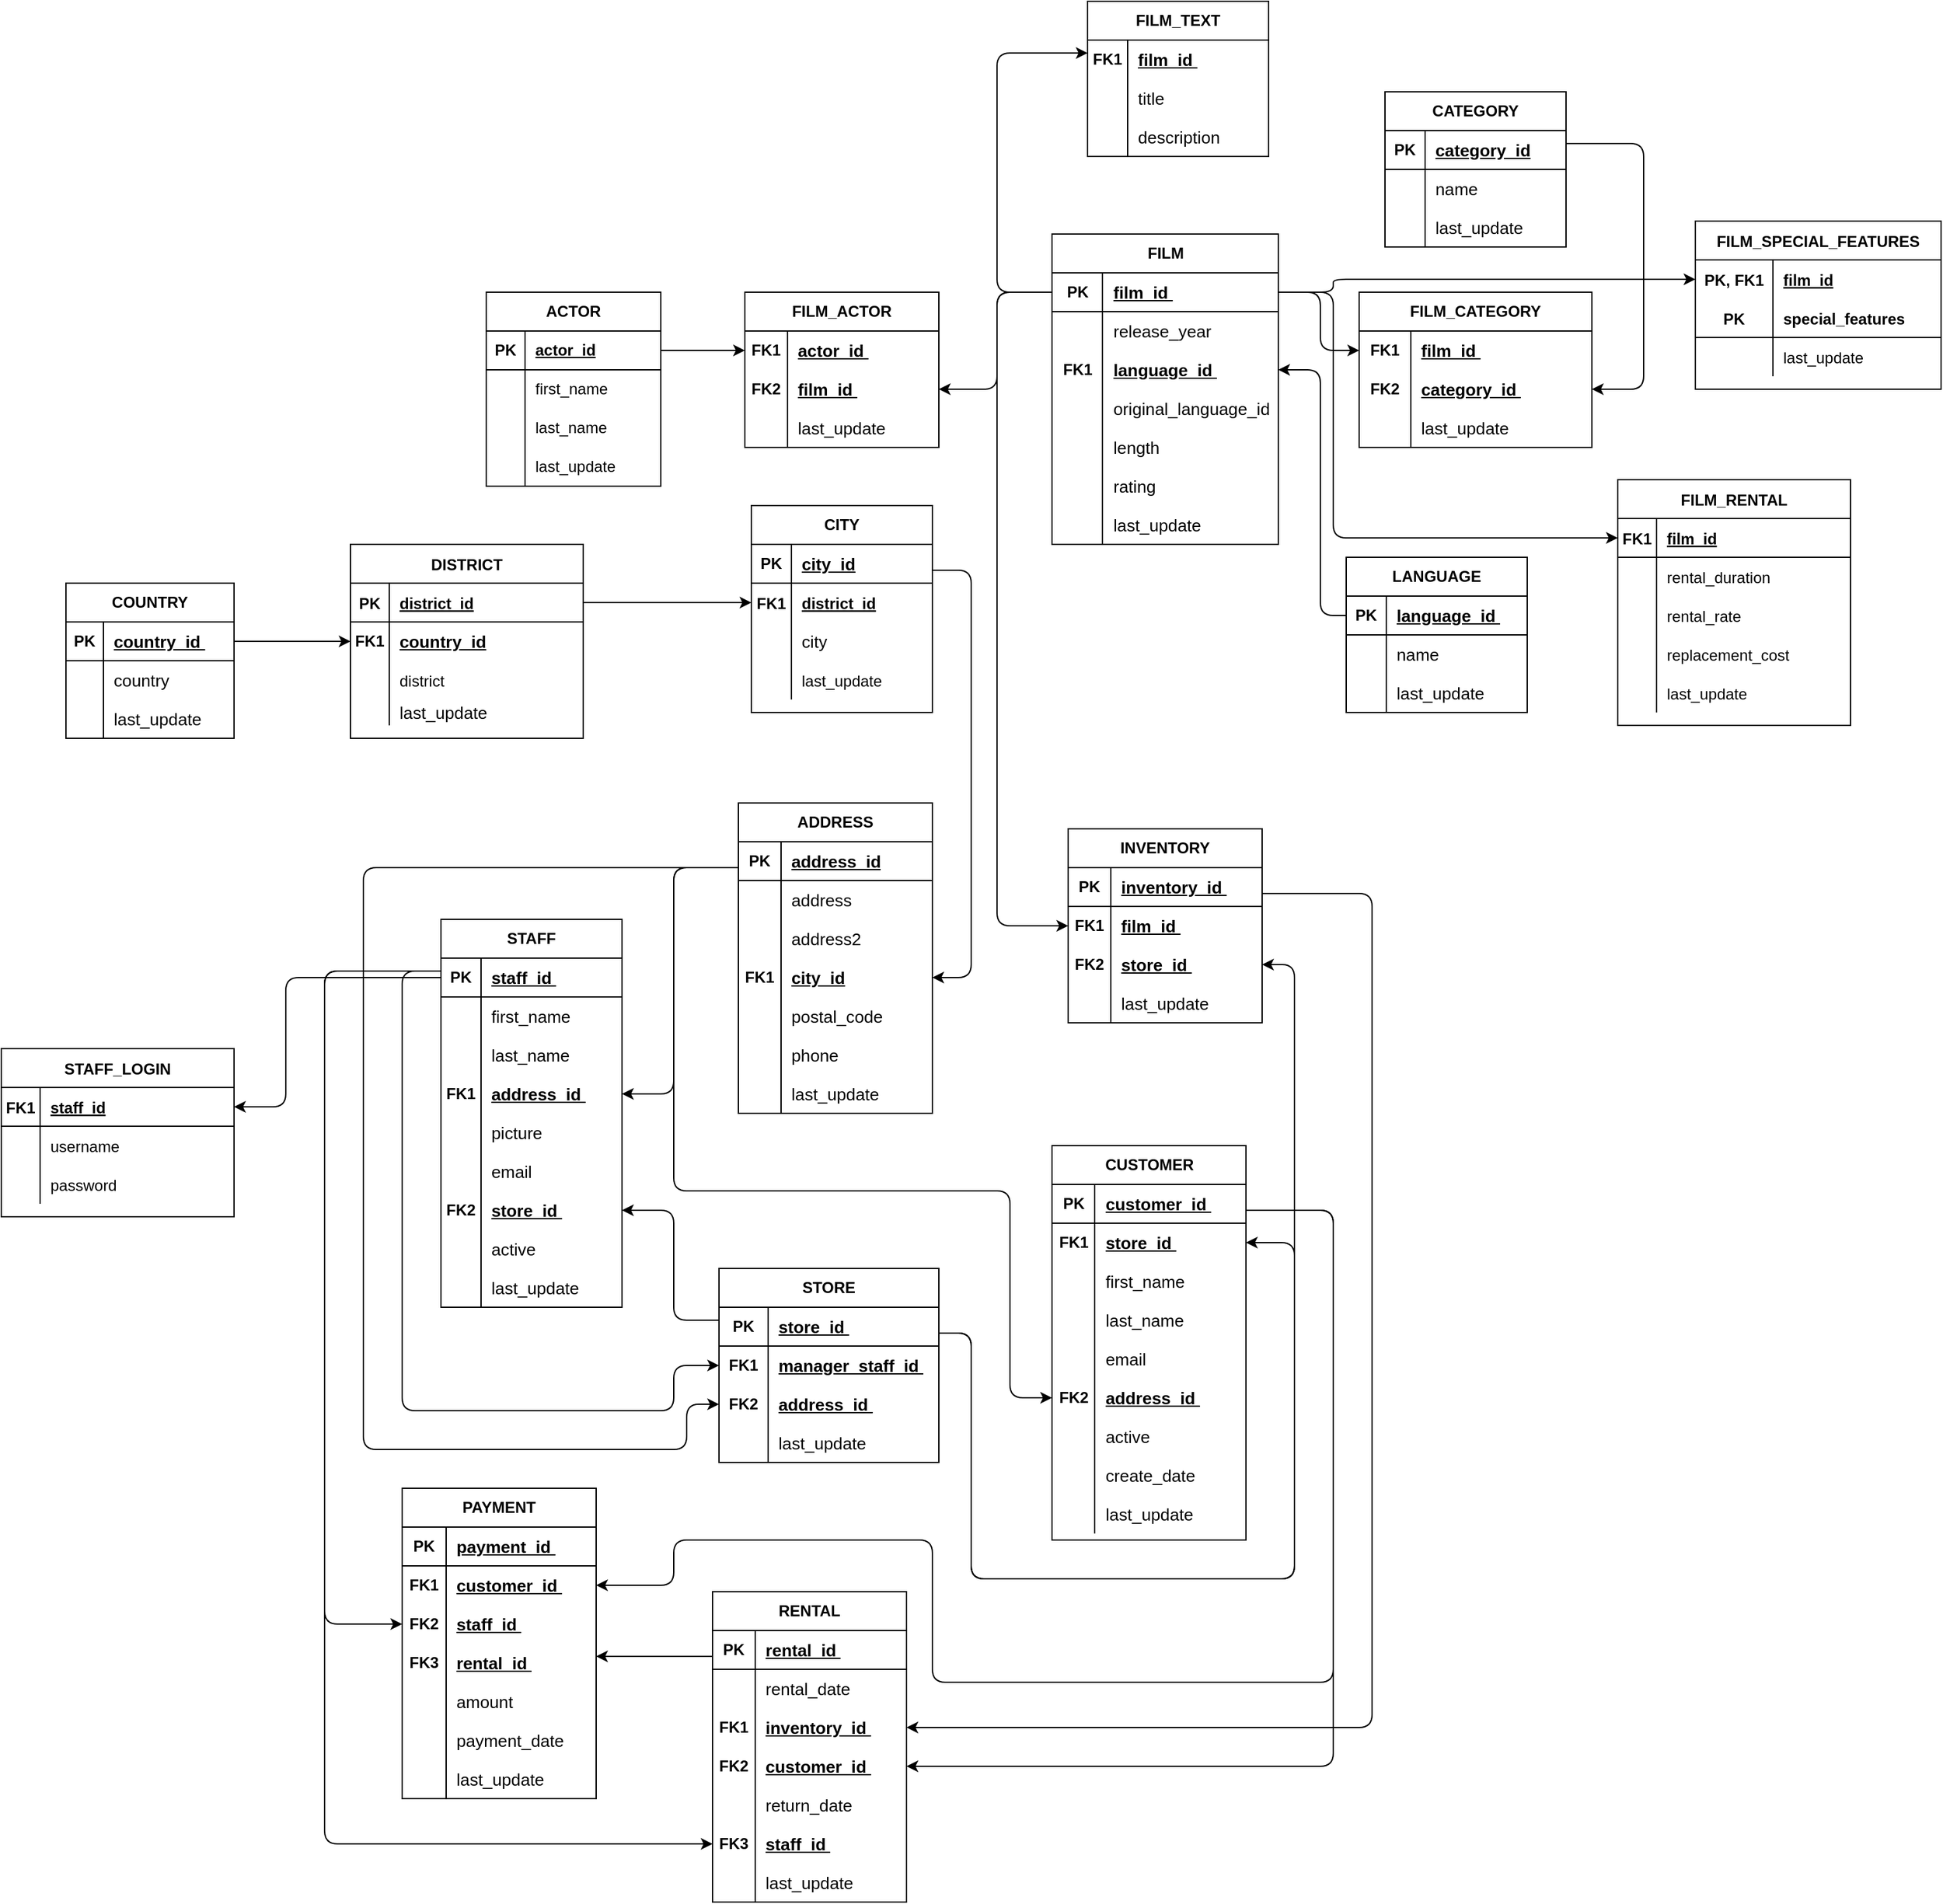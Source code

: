 <mxfile version="14.5.1" type="device"><diagram id="hzDuw-CJy6aQuLJGy8WN" name="Page-1"><mxGraphModel dx="1936" dy="2026" grid="1" gridSize="10" guides="1" tooltips="1" connect="1" arrows="1" fold="1" page="1" pageScale="1" pageWidth="850" pageHeight="1100" math="0" shadow="0"><root><mxCell id="0"/><mxCell id="1" parent="0"/><mxCell id="s1EHXb3iUAmw7SLePqEk-1" value="ACTOR" style="shape=table;html=1;whiteSpace=wrap;startSize=30;container=1;collapsible=0;childLayout=tableLayout;fixedRows=1;rowLines=0;fontStyle=1;align=center;" parent="1" vertex="1"><mxGeometry x="-25" y="-335" width="135" height="150" as="geometry"/></mxCell><mxCell id="s1EHXb3iUAmw7SLePqEk-2" value="" style="shape=partialRectangle;html=1;whiteSpace=wrap;collapsible=0;dropTarget=0;pointerEvents=0;fillColor=none;top=0;left=0;bottom=1;right=0;points=[[0,0.5],[1,0.5]];portConstraint=eastwest;" parent="s1EHXb3iUAmw7SLePqEk-1" vertex="1"><mxGeometry y="30" width="135" height="30" as="geometry"/></mxCell><mxCell id="s1EHXb3iUAmw7SLePqEk-3" value="&lt;b&gt;PK&lt;/b&gt;" style="shape=partialRectangle;html=1;whiteSpace=wrap;connectable=0;fillColor=none;top=0;left=0;bottom=0;right=0;overflow=hidden;" parent="s1EHXb3iUAmw7SLePqEk-2" vertex="1"><mxGeometry width="30" height="30" as="geometry"/></mxCell><mxCell id="s1EHXb3iUAmw7SLePqEk-4" value="&lt;b&gt;&lt;u&gt;actor_id&lt;/u&gt;&lt;/b&gt;" style="shape=partialRectangle;html=1;whiteSpace=wrap;connectable=0;fillColor=none;top=0;left=0;bottom=0;right=0;align=left;spacingLeft=6;overflow=hidden;" parent="s1EHXb3iUAmw7SLePqEk-2" vertex="1"><mxGeometry x="30" width="105" height="30" as="geometry"/></mxCell><mxCell id="s1EHXb3iUAmw7SLePqEk-5" value="" style="shape=partialRectangle;html=1;whiteSpace=wrap;collapsible=0;dropTarget=0;pointerEvents=0;fillColor=none;top=0;left=0;bottom=0;right=0;points=[[0,0.5],[1,0.5]];portConstraint=eastwest;" parent="s1EHXb3iUAmw7SLePqEk-1" vertex="1"><mxGeometry y="60" width="135" height="30" as="geometry"/></mxCell><mxCell id="s1EHXb3iUAmw7SLePqEk-6" value="" style="shape=partialRectangle;html=1;whiteSpace=wrap;connectable=0;fillColor=none;top=0;left=0;bottom=0;right=0;overflow=hidden;" parent="s1EHXb3iUAmw7SLePqEk-5" vertex="1"><mxGeometry width="30" height="30" as="geometry"/></mxCell><mxCell id="s1EHXb3iUAmw7SLePqEk-7" value="first_name" style="shape=partialRectangle;html=1;whiteSpace=wrap;connectable=0;fillColor=none;top=0;left=0;bottom=0;right=0;align=left;spacingLeft=6;overflow=hidden;" parent="s1EHXb3iUAmw7SLePqEk-5" vertex="1"><mxGeometry x="30" width="105" height="30" as="geometry"/></mxCell><mxCell id="s1EHXb3iUAmw7SLePqEk-8" value="" style="shape=partialRectangle;html=1;whiteSpace=wrap;collapsible=0;dropTarget=0;pointerEvents=0;fillColor=none;top=0;left=0;bottom=0;right=0;points=[[0,0.5],[1,0.5]];portConstraint=eastwest;" parent="s1EHXb3iUAmw7SLePqEk-1" vertex="1"><mxGeometry y="90" width="135" height="30" as="geometry"/></mxCell><mxCell id="s1EHXb3iUAmw7SLePqEk-9" value="" style="shape=partialRectangle;html=1;whiteSpace=wrap;connectable=0;fillColor=none;top=0;left=0;bottom=0;right=0;overflow=hidden;" parent="s1EHXb3iUAmw7SLePqEk-8" vertex="1"><mxGeometry width="30" height="30" as="geometry"/></mxCell><mxCell id="s1EHXb3iUAmw7SLePqEk-10" value="last_name" style="shape=partialRectangle;html=1;whiteSpace=wrap;connectable=0;fillColor=none;top=0;left=0;bottom=0;right=0;align=left;spacingLeft=6;overflow=hidden;" parent="s1EHXb3iUAmw7SLePqEk-8" vertex="1"><mxGeometry x="30" width="105" height="30" as="geometry"/></mxCell><mxCell id="s1EHXb3iUAmw7SLePqEk-11" value="" style="shape=partialRectangle;html=1;whiteSpace=wrap;collapsible=0;dropTarget=0;pointerEvents=0;fillColor=none;top=0;left=0;bottom=0;right=0;points=[[0,0.5],[1,0.5]];portConstraint=eastwest;" parent="s1EHXb3iUAmw7SLePqEk-1" vertex="1"><mxGeometry y="120" width="135" height="30" as="geometry"/></mxCell><mxCell id="s1EHXb3iUAmw7SLePqEk-12" value="" style="shape=partialRectangle;html=1;whiteSpace=wrap;connectable=0;fillColor=none;top=0;left=0;bottom=0;right=0;overflow=hidden;" parent="s1EHXb3iUAmw7SLePqEk-11" vertex="1"><mxGeometry width="30" height="30" as="geometry"/></mxCell><mxCell id="s1EHXb3iUAmw7SLePqEk-13" value="last_update" style="shape=partialRectangle;html=1;whiteSpace=wrap;connectable=0;fillColor=none;top=0;left=0;bottom=0;right=0;align=left;spacingLeft=6;overflow=hidden;" parent="s1EHXb3iUAmw7SLePqEk-11" vertex="1"><mxGeometry x="30" width="105" height="30" as="geometry"/></mxCell><mxCell id="s1EHXb3iUAmw7SLePqEk-102" value="ADDRESS" style="shape=table;html=1;whiteSpace=wrap;startSize=30;container=1;collapsible=0;childLayout=tableLayout;fixedRows=1;rowLines=0;fontStyle=1;align=center;" parent="1" vertex="1"><mxGeometry x="170" y="60" width="150" height="240" as="geometry"/></mxCell><mxCell id="s1EHXb3iUAmw7SLePqEk-103" value="" style="shape=partialRectangle;html=1;whiteSpace=wrap;collapsible=0;dropTarget=0;pointerEvents=0;fillColor=none;top=0;left=0;bottom=1;right=0;points=[[0,0.5],[1,0.5]];portConstraint=eastwest;" parent="s1EHXb3iUAmw7SLePqEk-102" vertex="1"><mxGeometry y="30" width="150" height="30" as="geometry"/></mxCell><mxCell id="s1EHXb3iUAmw7SLePqEk-104" value="&lt;b&gt;PK&lt;/b&gt;" style="shape=partialRectangle;html=1;whiteSpace=wrap;connectable=0;fillColor=none;top=0;left=0;bottom=0;right=0;overflow=hidden;" parent="s1EHXb3iUAmw7SLePqEk-103" vertex="1"><mxGeometry width="33" height="30" as="geometry"/></mxCell><mxCell id="s1EHXb3iUAmw7SLePqEk-105" value="&lt;b style=&quot;font-family: sans-serif ; font-size: 13.12px&quot;&gt;&lt;u&gt;address_id&lt;/u&gt;&lt;/b&gt;" style="shape=partialRectangle;html=1;whiteSpace=wrap;connectable=0;fillColor=none;top=0;left=0;bottom=0;right=0;align=left;spacingLeft=6;overflow=hidden;" parent="s1EHXb3iUAmw7SLePqEk-103" vertex="1"><mxGeometry x="33" width="117" height="30" as="geometry"/></mxCell><mxCell id="s1EHXb3iUAmw7SLePqEk-106" value="" style="shape=partialRectangle;html=1;whiteSpace=wrap;collapsible=0;dropTarget=0;pointerEvents=0;fillColor=none;top=0;left=0;bottom=0;right=0;points=[[0,0.5],[1,0.5]];portConstraint=eastwest;" parent="s1EHXb3iUAmw7SLePqEk-102" vertex="1"><mxGeometry y="60" width="150" height="30" as="geometry"/></mxCell><mxCell id="s1EHXb3iUAmw7SLePqEk-107" value="" style="shape=partialRectangle;html=1;whiteSpace=wrap;connectable=0;fillColor=none;top=0;left=0;bottom=0;right=0;overflow=hidden;" parent="s1EHXb3iUAmw7SLePqEk-106" vertex="1"><mxGeometry width="33" height="30" as="geometry"/></mxCell><mxCell id="s1EHXb3iUAmw7SLePqEk-108" value="&lt;span style=&quot;font-family: sans-serif ; font-size: 13.12px ; background-color: rgb(255 , 255 , 255)&quot;&gt;address&lt;/span&gt;" style="shape=partialRectangle;html=1;whiteSpace=wrap;connectable=0;fillColor=none;top=0;left=0;bottom=0;right=0;align=left;spacingLeft=6;overflow=hidden;" parent="s1EHXb3iUAmw7SLePqEk-106" vertex="1"><mxGeometry x="33" width="117" height="30" as="geometry"/></mxCell><mxCell id="s1EHXb3iUAmw7SLePqEk-109" value="" style="shape=partialRectangle;html=1;whiteSpace=wrap;collapsible=0;dropTarget=0;pointerEvents=0;fillColor=none;top=0;left=0;bottom=0;right=0;points=[[0,0.5],[1,0.5]];portConstraint=eastwest;" parent="s1EHXb3iUAmw7SLePqEk-102" vertex="1"><mxGeometry y="90" width="150" height="30" as="geometry"/></mxCell><mxCell id="s1EHXb3iUAmw7SLePqEk-110" value="" style="shape=partialRectangle;html=1;whiteSpace=wrap;connectable=0;fillColor=none;top=0;left=0;bottom=0;right=0;overflow=hidden;" parent="s1EHXb3iUAmw7SLePqEk-109" vertex="1"><mxGeometry width="33" height="30" as="geometry"/></mxCell><mxCell id="s1EHXb3iUAmw7SLePqEk-111" value="&lt;span style=&quot;font-family: sans-serif ; font-size: 13.12px ; background-color: rgb(255 , 255 , 255)&quot;&gt;address2&lt;/span&gt;" style="shape=partialRectangle;html=1;whiteSpace=wrap;connectable=0;fillColor=none;top=0;left=0;bottom=0;right=0;align=left;spacingLeft=6;overflow=hidden;" parent="s1EHXb3iUAmw7SLePqEk-109" vertex="1"><mxGeometry x="33" width="117" height="30" as="geometry"/></mxCell><mxCell id="s1EHXb3iUAmw7SLePqEk-127" value="" style="shape=partialRectangle;html=1;whiteSpace=wrap;collapsible=0;dropTarget=0;pointerEvents=0;fillColor=none;top=0;left=0;bottom=0;right=0;points=[[0,0.5],[1,0.5]];portConstraint=eastwest;" parent="s1EHXb3iUAmw7SLePqEk-102" vertex="1"><mxGeometry y="120" width="150" height="30" as="geometry"/></mxCell><mxCell id="s1EHXb3iUAmw7SLePqEk-128" value="&lt;b&gt;FK1&lt;/b&gt;" style="shape=partialRectangle;html=1;whiteSpace=wrap;connectable=0;fillColor=none;top=0;left=0;bottom=0;right=0;overflow=hidden;" parent="s1EHXb3iUAmw7SLePqEk-127" vertex="1"><mxGeometry width="33" height="30" as="geometry"/></mxCell><mxCell id="s1EHXb3iUAmw7SLePqEk-129" value="&lt;u style=&quot;font-family: sans-serif ; font-size: 13.12px ; font-weight: 700&quot;&gt;city_id&lt;/u&gt;" style="shape=partialRectangle;html=1;whiteSpace=wrap;connectable=0;fillColor=none;top=0;left=0;bottom=0;right=0;align=left;spacingLeft=6;overflow=hidden;" parent="s1EHXb3iUAmw7SLePqEk-127" vertex="1"><mxGeometry x="33" width="117" height="30" as="geometry"/></mxCell><mxCell id="s1EHXb3iUAmw7SLePqEk-130" value="" style="shape=partialRectangle;html=1;whiteSpace=wrap;collapsible=0;dropTarget=0;pointerEvents=0;fillColor=none;top=0;left=0;bottom=0;right=0;points=[[0,0.5],[1,0.5]];portConstraint=eastwest;" parent="s1EHXb3iUAmw7SLePqEk-102" vertex="1"><mxGeometry y="150" width="150" height="30" as="geometry"/></mxCell><mxCell id="s1EHXb3iUAmw7SLePqEk-131" value="" style="shape=partialRectangle;html=1;whiteSpace=wrap;connectable=0;fillColor=none;top=0;left=0;bottom=0;right=0;overflow=hidden;" parent="s1EHXb3iUAmw7SLePqEk-130" vertex="1"><mxGeometry width="33" height="30" as="geometry"/></mxCell><mxCell id="s1EHXb3iUAmw7SLePqEk-132" value="&lt;span style=&quot;font-family: sans-serif ; font-size: 13.12px ; background-color: rgb(255 , 255 , 255)&quot;&gt;postal_code&lt;/span&gt;" style="shape=partialRectangle;html=1;whiteSpace=wrap;connectable=0;fillColor=none;top=0;left=0;bottom=0;right=0;align=left;spacingLeft=6;overflow=hidden;" parent="s1EHXb3iUAmw7SLePqEk-130" vertex="1"><mxGeometry x="33" width="117" height="30" as="geometry"/></mxCell><mxCell id="s1EHXb3iUAmw7SLePqEk-133" value="" style="shape=partialRectangle;html=1;whiteSpace=wrap;collapsible=0;dropTarget=0;pointerEvents=0;fillColor=none;top=0;left=0;bottom=0;right=0;points=[[0,0.5],[1,0.5]];portConstraint=eastwest;" parent="s1EHXb3iUAmw7SLePqEk-102" vertex="1"><mxGeometry y="180" width="150" height="30" as="geometry"/></mxCell><mxCell id="s1EHXb3iUAmw7SLePqEk-134" value="" style="shape=partialRectangle;html=1;whiteSpace=wrap;connectable=0;fillColor=none;top=0;left=0;bottom=0;right=0;overflow=hidden;" parent="s1EHXb3iUAmw7SLePqEk-133" vertex="1"><mxGeometry width="33" height="30" as="geometry"/></mxCell><mxCell id="s1EHXb3iUAmw7SLePqEk-135" value="&lt;span style=&quot;font-family: sans-serif ; font-size: 13.12px ; background-color: rgb(255 , 255 , 255)&quot;&gt;phone&lt;/span&gt;" style="shape=partialRectangle;html=1;whiteSpace=wrap;connectable=0;fillColor=none;top=0;left=0;bottom=0;right=0;align=left;spacingLeft=6;overflow=hidden;" parent="s1EHXb3iUAmw7SLePqEk-133" vertex="1"><mxGeometry x="33" width="117" height="30" as="geometry"/></mxCell><mxCell id="s1EHXb3iUAmw7SLePqEk-136" value="" style="shape=partialRectangle;html=1;whiteSpace=wrap;collapsible=0;dropTarget=0;pointerEvents=0;fillColor=none;top=0;left=0;bottom=0;right=0;points=[[0,0.5],[1,0.5]];portConstraint=eastwest;" parent="s1EHXb3iUAmw7SLePqEk-102" vertex="1"><mxGeometry y="210" width="150" height="30" as="geometry"/></mxCell><mxCell id="s1EHXb3iUAmw7SLePqEk-137" value="" style="shape=partialRectangle;html=1;whiteSpace=wrap;connectable=0;fillColor=none;top=0;left=0;bottom=0;right=0;overflow=hidden;" parent="s1EHXb3iUAmw7SLePqEk-136" vertex="1"><mxGeometry width="33" height="30" as="geometry"/></mxCell><mxCell id="s1EHXb3iUAmw7SLePqEk-138" value="&lt;span style=&quot;font-family: sans-serif ; font-size: 13.12px ; background-color: rgb(255 , 255 , 255)&quot;&gt;last_update&lt;/span&gt;" style="shape=partialRectangle;html=1;whiteSpace=wrap;connectable=0;fillColor=none;top=0;left=0;bottom=0;right=0;align=left;spacingLeft=6;overflow=hidden;" parent="s1EHXb3iUAmw7SLePqEk-136" vertex="1"><mxGeometry x="33" width="117" height="30" as="geometry"/></mxCell><mxCell id="s1EHXb3iUAmw7SLePqEk-139" value="CATEGORY" style="shape=table;html=1;whiteSpace=wrap;startSize=30;container=1;collapsible=0;childLayout=tableLayout;fixedRows=1;rowLines=0;fontStyle=1;align=center;" parent="1" vertex="1"><mxGeometry x="670" y="-490" width="140" height="120" as="geometry"/></mxCell><mxCell id="s1EHXb3iUAmw7SLePqEk-140" value="" style="shape=partialRectangle;html=1;whiteSpace=wrap;collapsible=0;dropTarget=0;pointerEvents=0;fillColor=none;top=0;left=0;bottom=1;right=0;points=[[0,0.5],[1,0.5]];portConstraint=eastwest;" parent="s1EHXb3iUAmw7SLePqEk-139" vertex="1"><mxGeometry y="30" width="140" height="30" as="geometry"/></mxCell><mxCell id="s1EHXb3iUAmw7SLePqEk-141" value="&lt;b&gt;PK&lt;/b&gt;" style="shape=partialRectangle;html=1;whiteSpace=wrap;connectable=0;fillColor=none;top=0;left=0;bottom=0;right=0;overflow=hidden;" parent="s1EHXb3iUAmw7SLePqEk-140" vertex="1"><mxGeometry width="31" height="30" as="geometry"/></mxCell><mxCell id="s1EHXb3iUAmw7SLePqEk-142" value="&lt;span style=&quot;font-family: sans-serif ; font-size: 13.12px ; font-weight: 700 ; background-color: rgb(255 , 255 , 255)&quot;&gt;&lt;u&gt;category_id&lt;/u&gt;&lt;/span&gt;" style="shape=partialRectangle;html=1;whiteSpace=wrap;connectable=0;fillColor=none;top=0;left=0;bottom=0;right=0;align=left;spacingLeft=6;overflow=hidden;" parent="s1EHXb3iUAmw7SLePqEk-140" vertex="1"><mxGeometry x="31" width="109" height="30" as="geometry"/></mxCell><mxCell id="s1EHXb3iUAmw7SLePqEk-143" value="" style="shape=partialRectangle;html=1;whiteSpace=wrap;collapsible=0;dropTarget=0;pointerEvents=0;fillColor=none;top=0;left=0;bottom=0;right=0;points=[[0,0.5],[1,0.5]];portConstraint=eastwest;" parent="s1EHXb3iUAmw7SLePqEk-139" vertex="1"><mxGeometry y="60" width="140" height="30" as="geometry"/></mxCell><mxCell id="s1EHXb3iUAmw7SLePqEk-144" value="" style="shape=partialRectangle;html=1;whiteSpace=wrap;connectable=0;fillColor=none;top=0;left=0;bottom=0;right=0;overflow=hidden;" parent="s1EHXb3iUAmw7SLePqEk-143" vertex="1"><mxGeometry width="31" height="30" as="geometry"/></mxCell><mxCell id="s1EHXb3iUAmw7SLePqEk-145" value="&lt;span style=&quot;font-family: sans-serif ; font-size: 13.12px ; background-color: rgb(255 , 255 , 255)&quot;&gt;name&lt;/span&gt;" style="shape=partialRectangle;html=1;whiteSpace=wrap;connectable=0;fillColor=none;top=0;left=0;bottom=0;right=0;align=left;spacingLeft=6;overflow=hidden;" parent="s1EHXb3iUAmw7SLePqEk-143" vertex="1"><mxGeometry x="31" width="109" height="30" as="geometry"/></mxCell><mxCell id="s1EHXb3iUAmw7SLePqEk-146" value="" style="shape=partialRectangle;html=1;whiteSpace=wrap;collapsible=0;dropTarget=0;pointerEvents=0;fillColor=none;top=0;left=0;bottom=0;right=0;points=[[0,0.5],[1,0.5]];portConstraint=eastwest;" parent="s1EHXb3iUAmw7SLePqEk-139" vertex="1"><mxGeometry y="90" width="140" height="30" as="geometry"/></mxCell><mxCell id="s1EHXb3iUAmw7SLePqEk-147" value="" style="shape=partialRectangle;html=1;whiteSpace=wrap;connectable=0;fillColor=none;top=0;left=0;bottom=0;right=0;overflow=hidden;" parent="s1EHXb3iUAmw7SLePqEk-146" vertex="1"><mxGeometry width="31" height="30" as="geometry"/></mxCell><mxCell id="s1EHXb3iUAmw7SLePqEk-148" value="&lt;span style=&quot;font-family: sans-serif ; font-size: 13.12px ; background-color: rgb(255 , 255 , 255)&quot;&gt;last_update&lt;/span&gt;" style="shape=partialRectangle;html=1;whiteSpace=wrap;connectable=0;fillColor=none;top=0;left=0;bottom=0;right=0;align=left;spacingLeft=6;overflow=hidden;" parent="s1EHXb3iUAmw7SLePqEk-146" vertex="1"><mxGeometry x="31" width="109" height="30" as="geometry"/></mxCell><mxCell id="s1EHXb3iUAmw7SLePqEk-149" value="CITY" style="shape=table;html=1;whiteSpace=wrap;startSize=30;container=1;collapsible=0;childLayout=tableLayout;fixedRows=1;rowLines=0;fontStyle=1;align=center;" parent="1" vertex="1"><mxGeometry x="180" y="-170" width="140" height="160" as="geometry"/></mxCell><mxCell id="s1EHXb3iUAmw7SLePqEk-150" value="" style="shape=partialRectangle;html=1;whiteSpace=wrap;collapsible=0;dropTarget=0;pointerEvents=0;fillColor=none;top=0;left=0;bottom=1;right=0;points=[[0,0.5],[1,0.5]];portConstraint=eastwest;" parent="s1EHXb3iUAmw7SLePqEk-149" vertex="1"><mxGeometry y="30" width="140" height="30" as="geometry"/></mxCell><mxCell id="s1EHXb3iUAmw7SLePqEk-151" value="&lt;b&gt;PK&lt;/b&gt;" style="shape=partialRectangle;html=1;whiteSpace=wrap;connectable=0;fillColor=none;top=0;left=0;bottom=0;right=0;overflow=hidden;" parent="s1EHXb3iUAmw7SLePqEk-150" vertex="1"><mxGeometry width="31" height="30" as="geometry"/></mxCell><mxCell id="s1EHXb3iUAmw7SLePqEk-152" value="&lt;span style=&quot;font-family: sans-serif ; font-size: 13.12px ; font-weight: 700 ; background-color: rgb(255 , 255 , 255)&quot;&gt;&lt;u&gt;city_id&lt;/u&gt;&lt;/span&gt;" style="shape=partialRectangle;html=1;whiteSpace=wrap;connectable=0;fillColor=none;top=0;left=0;bottom=0;right=0;align=left;spacingLeft=6;overflow=hidden;" parent="s1EHXb3iUAmw7SLePqEk-150" vertex="1"><mxGeometry x="31" width="109" height="30" as="geometry"/></mxCell><mxCell id="_WQHs61JYZNi__qlQq1s-55" value="" style="shape=partialRectangle;collapsible=0;dropTarget=0;pointerEvents=0;fillColor=none;top=0;left=0;bottom=0;right=0;points=[[0,0.5],[1,0.5]];portConstraint=eastwest;" parent="s1EHXb3iUAmw7SLePqEk-149" vertex="1"><mxGeometry y="60" width="140" height="30" as="geometry"/></mxCell><mxCell id="_WQHs61JYZNi__qlQq1s-56" value="FK1" style="shape=partialRectangle;connectable=0;fillColor=none;top=0;left=0;bottom=0;right=0;editable=1;overflow=hidden;fontStyle=1" parent="_WQHs61JYZNi__qlQq1s-55" vertex="1"><mxGeometry width="31" height="30" as="geometry"/></mxCell><mxCell id="_WQHs61JYZNi__qlQq1s-57" value="district_id" style="shape=partialRectangle;connectable=0;fillColor=none;top=0;left=0;bottom=0;right=0;align=left;spacingLeft=6;overflow=hidden;fontStyle=5" parent="_WQHs61JYZNi__qlQq1s-55" vertex="1"><mxGeometry x="31" width="109" height="30" as="geometry"/></mxCell><mxCell id="s1EHXb3iUAmw7SLePqEk-153" value="" style="shape=partialRectangle;html=1;whiteSpace=wrap;collapsible=0;dropTarget=0;pointerEvents=0;fillColor=none;top=0;left=0;bottom=0;right=0;points=[[0,0.5],[1,0.5]];portConstraint=eastwest;" parent="s1EHXb3iUAmw7SLePqEk-149" vertex="1"><mxGeometry y="90" width="140" height="30" as="geometry"/></mxCell><mxCell id="s1EHXb3iUAmw7SLePqEk-154" value="" style="shape=partialRectangle;html=1;whiteSpace=wrap;connectable=0;fillColor=none;top=0;left=0;bottom=0;right=0;overflow=hidden;" parent="s1EHXb3iUAmw7SLePqEk-153" vertex="1"><mxGeometry width="31" height="30" as="geometry"/></mxCell><mxCell id="s1EHXb3iUAmw7SLePqEk-155" value="&lt;span style=&quot;font-family: sans-serif ; font-size: 13.12px ; background-color: rgb(255 , 255 , 255)&quot;&gt;city&lt;/span&gt;" style="shape=partialRectangle;html=1;whiteSpace=wrap;connectable=0;fillColor=none;top=0;left=0;bottom=0;right=0;align=left;spacingLeft=6;overflow=hidden;" parent="s1EHXb3iUAmw7SLePqEk-153" vertex="1"><mxGeometry x="31" width="109" height="30" as="geometry"/></mxCell><mxCell id="_WQHs61JYZNi__qlQq1s-87" value="" style="shape=partialRectangle;collapsible=0;dropTarget=0;pointerEvents=0;fillColor=none;top=0;left=0;bottom=0;right=0;points=[[0,0.5],[1,0.5]];portConstraint=eastwest;" parent="s1EHXb3iUAmw7SLePqEk-149" vertex="1"><mxGeometry y="120" width="140" height="30" as="geometry"/></mxCell><mxCell id="_WQHs61JYZNi__qlQq1s-88" value="" style="shape=partialRectangle;connectable=0;fillColor=none;top=0;left=0;bottom=0;right=0;editable=1;overflow=hidden;" parent="_WQHs61JYZNi__qlQq1s-87" vertex="1"><mxGeometry width="31" height="30" as="geometry"/></mxCell><mxCell id="_WQHs61JYZNi__qlQq1s-89" value="last_update" style="shape=partialRectangle;connectable=0;fillColor=none;top=0;left=0;bottom=0;right=0;align=left;spacingLeft=6;overflow=hidden;" parent="_WQHs61JYZNi__qlQq1s-87" vertex="1"><mxGeometry x="31" width="109" height="30" as="geometry"/></mxCell><mxCell id="s1EHXb3iUAmw7SLePqEk-162" value="COUNTRY" style="shape=table;html=1;whiteSpace=wrap;startSize=30;container=1;collapsible=0;childLayout=tableLayout;fixedRows=1;rowLines=0;fontStyle=1;align=center;" parent="1" vertex="1"><mxGeometry x="-350" y="-110" width="130" height="120" as="geometry"/></mxCell><mxCell id="s1EHXb3iUAmw7SLePqEk-163" value="" style="shape=partialRectangle;html=1;whiteSpace=wrap;collapsible=0;dropTarget=0;pointerEvents=0;fillColor=none;top=0;left=0;bottom=1;right=0;points=[[0,0.5],[1,0.5]];portConstraint=eastwest;" parent="s1EHXb3iUAmw7SLePqEk-162" vertex="1"><mxGeometry y="30" width="130" height="30" as="geometry"/></mxCell><mxCell id="s1EHXb3iUAmw7SLePqEk-164" value="&lt;b&gt;PK&lt;/b&gt;" style="shape=partialRectangle;html=1;whiteSpace=wrap;connectable=0;fillColor=none;top=0;left=0;bottom=0;right=0;overflow=hidden;" parent="s1EHXb3iUAmw7SLePqEk-163" vertex="1"><mxGeometry width="29" height="30" as="geometry"/></mxCell><mxCell id="s1EHXb3iUAmw7SLePqEk-165" value="&lt;span style=&quot;font-family: sans-serif ; font-size: 13.12px ; font-weight: 700 ; background-color: rgb(255 , 255 , 255)&quot;&gt;&lt;u&gt;country_id&amp;nbsp;&lt;/u&gt;&lt;/span&gt;" style="shape=partialRectangle;html=1;whiteSpace=wrap;connectable=0;fillColor=none;top=0;left=0;bottom=0;right=0;align=left;spacingLeft=6;overflow=hidden;" parent="s1EHXb3iUAmw7SLePqEk-163" vertex="1"><mxGeometry x="29" width="101" height="30" as="geometry"/></mxCell><mxCell id="s1EHXb3iUAmw7SLePqEk-166" value="" style="shape=partialRectangle;html=1;whiteSpace=wrap;collapsible=0;dropTarget=0;pointerEvents=0;fillColor=none;top=0;left=0;bottom=0;right=0;points=[[0,0.5],[1,0.5]];portConstraint=eastwest;" parent="s1EHXb3iUAmw7SLePqEk-162" vertex="1"><mxGeometry y="60" width="130" height="30" as="geometry"/></mxCell><mxCell id="s1EHXb3iUAmw7SLePqEk-167" value="" style="shape=partialRectangle;html=1;whiteSpace=wrap;connectable=0;fillColor=none;top=0;left=0;bottom=0;right=0;overflow=hidden;" parent="s1EHXb3iUAmw7SLePqEk-166" vertex="1"><mxGeometry width="29" height="30" as="geometry"/></mxCell><mxCell id="s1EHXb3iUAmw7SLePqEk-168" value="&lt;span style=&quot;font-family: sans-serif ; font-size: 13.12px ; background-color: rgb(255 , 255 , 255)&quot;&gt;country&lt;/span&gt;" style="shape=partialRectangle;html=1;whiteSpace=wrap;connectable=0;fillColor=none;top=0;left=0;bottom=0;right=0;align=left;spacingLeft=6;overflow=hidden;" parent="s1EHXb3iUAmw7SLePqEk-166" vertex="1"><mxGeometry x="29" width="101" height="30" as="geometry"/></mxCell><mxCell id="s1EHXb3iUAmw7SLePqEk-169" value="" style="shape=partialRectangle;html=1;whiteSpace=wrap;collapsible=0;dropTarget=0;pointerEvents=0;fillColor=none;top=0;left=0;bottom=0;right=0;points=[[0,0.5],[1,0.5]];portConstraint=eastwest;" parent="s1EHXb3iUAmw7SLePqEk-162" vertex="1"><mxGeometry y="90" width="130" height="30" as="geometry"/></mxCell><mxCell id="s1EHXb3iUAmw7SLePqEk-170" value="" style="shape=partialRectangle;html=1;whiteSpace=wrap;connectable=0;fillColor=none;top=0;left=0;bottom=0;right=0;overflow=hidden;" parent="s1EHXb3iUAmw7SLePqEk-169" vertex="1"><mxGeometry width="29" height="30" as="geometry"/></mxCell><mxCell id="s1EHXb3iUAmw7SLePqEk-171" value="&lt;span style=&quot;font-family: sans-serif ; font-size: 13.12px ; background-color: rgb(255 , 255 , 255)&quot;&gt;last_update&lt;/span&gt;" style="shape=partialRectangle;html=1;whiteSpace=wrap;connectable=0;fillColor=none;top=0;left=0;bottom=0;right=0;align=left;spacingLeft=6;overflow=hidden;" parent="s1EHXb3iUAmw7SLePqEk-169" vertex="1"><mxGeometry x="29" width="101" height="30" as="geometry"/></mxCell><mxCell id="s1EHXb3iUAmw7SLePqEk-172" value="CUSTOMER" style="shape=table;html=1;whiteSpace=wrap;startSize=30;container=1;collapsible=0;childLayout=tableLayout;fixedRows=1;rowLines=0;fontStyle=1;align=center;" parent="1" vertex="1"><mxGeometry x="412.5" y="325" width="150" height="305" as="geometry"/></mxCell><mxCell id="s1EHXb3iUAmw7SLePqEk-173" value="" style="shape=partialRectangle;html=1;whiteSpace=wrap;collapsible=0;dropTarget=0;pointerEvents=0;fillColor=none;top=0;left=0;bottom=1;right=0;points=[[0,0.5],[1,0.5]];portConstraint=eastwest;" parent="s1EHXb3iUAmw7SLePqEk-172" vertex="1"><mxGeometry y="30" width="150" height="30" as="geometry"/></mxCell><mxCell id="s1EHXb3iUAmw7SLePqEk-174" value="&lt;b&gt;PK&lt;/b&gt;" style="shape=partialRectangle;html=1;whiteSpace=wrap;connectable=0;fillColor=none;top=0;left=0;bottom=0;right=0;overflow=hidden;" parent="s1EHXb3iUAmw7SLePqEk-173" vertex="1"><mxGeometry width="33" height="30" as="geometry"/></mxCell><mxCell id="s1EHXb3iUAmw7SLePqEk-175" value="&lt;span style=&quot;font-family: sans-serif ; font-size: 13.12px ; font-weight: 700 ; background-color: rgb(255 , 255 , 255)&quot;&gt;&lt;u&gt;customer_id&amp;nbsp;&lt;/u&gt;&lt;/span&gt;" style="shape=partialRectangle;html=1;whiteSpace=wrap;connectable=0;fillColor=none;top=0;left=0;bottom=0;right=0;align=left;spacingLeft=6;overflow=hidden;" parent="s1EHXb3iUAmw7SLePqEk-173" vertex="1"><mxGeometry x="33" width="117" height="30" as="geometry"/></mxCell><mxCell id="s1EHXb3iUAmw7SLePqEk-176" value="" style="shape=partialRectangle;html=1;whiteSpace=wrap;collapsible=0;dropTarget=0;pointerEvents=0;fillColor=none;top=0;left=0;bottom=0;right=0;points=[[0,0.5],[1,0.5]];portConstraint=eastwest;" parent="s1EHXb3iUAmw7SLePqEk-172" vertex="1"><mxGeometry y="60" width="150" height="30" as="geometry"/></mxCell><mxCell id="s1EHXb3iUAmw7SLePqEk-177" value="&lt;b&gt;FK1&lt;/b&gt;" style="shape=partialRectangle;html=1;whiteSpace=wrap;connectable=0;fillColor=none;top=0;left=0;bottom=0;right=0;overflow=hidden;" parent="s1EHXb3iUAmw7SLePqEk-176" vertex="1"><mxGeometry width="33" height="30" as="geometry"/></mxCell><mxCell id="s1EHXb3iUAmw7SLePqEk-178" value="&lt;span style=&quot;font-family: sans-serif ; font-size: 13.12px ; font-weight: 700 ; background-color: rgb(255 , 255 , 255)&quot;&gt;&lt;u&gt;store_id&amp;nbsp;&lt;/u&gt;&lt;/span&gt;" style="shape=partialRectangle;html=1;whiteSpace=wrap;connectable=0;fillColor=none;top=0;left=0;bottom=0;right=0;align=left;spacingLeft=6;overflow=hidden;" parent="s1EHXb3iUAmw7SLePqEk-176" vertex="1"><mxGeometry x="33" width="117" height="30" as="geometry"/></mxCell><mxCell id="s1EHXb3iUAmw7SLePqEk-179" value="" style="shape=partialRectangle;html=1;whiteSpace=wrap;collapsible=0;dropTarget=0;pointerEvents=0;fillColor=none;top=0;left=0;bottom=0;right=0;points=[[0,0.5],[1,0.5]];portConstraint=eastwest;" parent="s1EHXb3iUAmw7SLePqEk-172" vertex="1"><mxGeometry y="90" width="150" height="30" as="geometry"/></mxCell><mxCell id="s1EHXb3iUAmw7SLePqEk-180" value="" style="shape=partialRectangle;html=1;whiteSpace=wrap;connectable=0;fillColor=none;top=0;left=0;bottom=0;right=0;overflow=hidden;" parent="s1EHXb3iUAmw7SLePqEk-179" vertex="1"><mxGeometry width="33" height="30" as="geometry"/></mxCell><mxCell id="s1EHXb3iUAmw7SLePqEk-181" value="&lt;span style=&quot;font-family: sans-serif ; font-size: 13.12px ; background-color: rgb(255 , 255 , 255)&quot;&gt;first_name&lt;/span&gt;" style="shape=partialRectangle;html=1;whiteSpace=wrap;connectable=0;fillColor=none;top=0;left=0;bottom=0;right=0;align=left;spacingLeft=6;overflow=hidden;" parent="s1EHXb3iUAmw7SLePqEk-179" vertex="1"><mxGeometry x="33" width="117" height="30" as="geometry"/></mxCell><mxCell id="s1EHXb3iUAmw7SLePqEk-182" value="" style="shape=partialRectangle;html=1;whiteSpace=wrap;collapsible=0;dropTarget=0;pointerEvents=0;fillColor=none;top=0;left=0;bottom=0;right=0;points=[[0,0.5],[1,0.5]];portConstraint=eastwest;" parent="s1EHXb3iUAmw7SLePqEk-172" vertex="1"><mxGeometry y="120" width="150" height="30" as="geometry"/></mxCell><mxCell id="s1EHXb3iUAmw7SLePqEk-183" value="" style="shape=partialRectangle;html=1;whiteSpace=wrap;connectable=0;fillColor=none;top=0;left=0;bottom=0;right=0;overflow=hidden;" parent="s1EHXb3iUAmw7SLePqEk-182" vertex="1"><mxGeometry width="33" height="30" as="geometry"/></mxCell><mxCell id="s1EHXb3iUAmw7SLePqEk-184" value="&lt;span style=&quot;font-family: sans-serif ; font-size: 13.12px ; background-color: rgb(255 , 255 , 255)&quot;&gt;last_name&lt;/span&gt;" style="shape=partialRectangle;html=1;whiteSpace=wrap;connectable=0;fillColor=none;top=0;left=0;bottom=0;right=0;align=left;spacingLeft=6;overflow=hidden;" parent="s1EHXb3iUAmw7SLePqEk-182" vertex="1"><mxGeometry x="33" width="117" height="30" as="geometry"/></mxCell><mxCell id="s1EHXb3iUAmw7SLePqEk-185" value="" style="shape=partialRectangle;html=1;whiteSpace=wrap;collapsible=0;dropTarget=0;pointerEvents=0;fillColor=none;top=0;left=0;bottom=0;right=0;points=[[0,0.5],[1,0.5]];portConstraint=eastwest;" parent="s1EHXb3iUAmw7SLePqEk-172" vertex="1"><mxGeometry y="150" width="150" height="30" as="geometry"/></mxCell><mxCell id="s1EHXb3iUAmw7SLePqEk-186" value="" style="shape=partialRectangle;html=1;whiteSpace=wrap;connectable=0;fillColor=none;top=0;left=0;bottom=0;right=0;overflow=hidden;" parent="s1EHXb3iUAmw7SLePqEk-185" vertex="1"><mxGeometry width="33" height="30" as="geometry"/></mxCell><mxCell id="s1EHXb3iUAmw7SLePqEk-187" value="&lt;span style=&quot;font-family: sans-serif ; font-size: 13.12px ; background-color: rgb(255 , 255 , 255)&quot;&gt;email&lt;/span&gt;" style="shape=partialRectangle;html=1;whiteSpace=wrap;connectable=0;fillColor=none;top=0;left=0;bottom=0;right=0;align=left;spacingLeft=6;overflow=hidden;" parent="s1EHXb3iUAmw7SLePqEk-185" vertex="1"><mxGeometry x="33" width="117" height="30" as="geometry"/></mxCell><mxCell id="s1EHXb3iUAmw7SLePqEk-188" value="" style="shape=partialRectangle;html=1;whiteSpace=wrap;collapsible=0;dropTarget=0;pointerEvents=0;fillColor=none;top=0;left=0;bottom=0;right=0;points=[[0,0.5],[1,0.5]];portConstraint=eastwest;" parent="s1EHXb3iUAmw7SLePqEk-172" vertex="1"><mxGeometry y="180" width="150" height="30" as="geometry"/></mxCell><mxCell id="s1EHXb3iUAmw7SLePqEk-189" value="&lt;b&gt;FK2&lt;/b&gt;" style="shape=partialRectangle;html=1;whiteSpace=wrap;connectable=0;fillColor=none;top=0;left=0;bottom=0;right=0;overflow=hidden;" parent="s1EHXb3iUAmw7SLePqEk-188" vertex="1"><mxGeometry width="33" height="30" as="geometry"/></mxCell><mxCell id="s1EHXb3iUAmw7SLePqEk-190" value="&lt;span style=&quot;font-family: sans-serif ; font-size: 13.12px ; font-weight: 700 ; background-color: rgb(255 , 255 , 255)&quot;&gt;&lt;u&gt;address_id&amp;nbsp;&lt;/u&gt;&lt;/span&gt;" style="shape=partialRectangle;html=1;whiteSpace=wrap;connectable=0;fillColor=none;top=0;left=0;bottom=0;right=0;align=left;spacingLeft=6;overflow=hidden;" parent="s1EHXb3iUAmw7SLePqEk-188" vertex="1"><mxGeometry x="33" width="117" height="30" as="geometry"/></mxCell><mxCell id="s1EHXb3iUAmw7SLePqEk-191" value="" style="shape=partialRectangle;html=1;whiteSpace=wrap;collapsible=0;dropTarget=0;pointerEvents=0;fillColor=none;top=0;left=0;bottom=0;right=0;points=[[0,0.5],[1,0.5]];portConstraint=eastwest;" parent="s1EHXb3iUAmw7SLePqEk-172" vertex="1"><mxGeometry y="210" width="150" height="30" as="geometry"/></mxCell><mxCell id="s1EHXb3iUAmw7SLePqEk-192" value="" style="shape=partialRectangle;html=1;whiteSpace=wrap;connectable=0;fillColor=none;top=0;left=0;bottom=0;right=0;overflow=hidden;" parent="s1EHXb3iUAmw7SLePqEk-191" vertex="1"><mxGeometry width="33" height="30" as="geometry"/></mxCell><mxCell id="s1EHXb3iUAmw7SLePqEk-193" value="&lt;span style=&quot;font-family: sans-serif ; font-size: 13.12px ; background-color: rgb(255 , 255 , 255)&quot;&gt;active&lt;/span&gt;" style="shape=partialRectangle;html=1;whiteSpace=wrap;connectable=0;fillColor=none;top=0;left=0;bottom=0;right=0;align=left;spacingLeft=6;overflow=hidden;" parent="s1EHXb3iUAmw7SLePqEk-191" vertex="1"><mxGeometry x="33" width="117" height="30" as="geometry"/></mxCell><mxCell id="s1EHXb3iUAmw7SLePqEk-194" value="" style="shape=partialRectangle;html=1;whiteSpace=wrap;collapsible=0;dropTarget=0;pointerEvents=0;fillColor=none;top=0;left=0;bottom=0;right=0;points=[[0,0.5],[1,0.5]];portConstraint=eastwest;" parent="s1EHXb3iUAmw7SLePqEk-172" vertex="1"><mxGeometry y="240" width="150" height="30" as="geometry"/></mxCell><mxCell id="s1EHXb3iUAmw7SLePqEk-195" value="" style="shape=partialRectangle;html=1;whiteSpace=wrap;connectable=0;fillColor=none;top=0;left=0;bottom=0;right=0;overflow=hidden;" parent="s1EHXb3iUAmw7SLePqEk-194" vertex="1"><mxGeometry width="33" height="30" as="geometry"/></mxCell><mxCell id="s1EHXb3iUAmw7SLePqEk-196" value="&lt;span style=&quot;font-family: sans-serif ; font-size: 13.12px ; background-color: rgb(255 , 255 , 255)&quot;&gt;create_date&lt;/span&gt;" style="shape=partialRectangle;html=1;whiteSpace=wrap;connectable=0;fillColor=none;top=0;left=0;bottom=0;right=0;align=left;spacingLeft=6;overflow=hidden;" parent="s1EHXb3iUAmw7SLePqEk-194" vertex="1"><mxGeometry x="33" width="117" height="30" as="geometry"/></mxCell><mxCell id="s1EHXb3iUAmw7SLePqEk-197" value="" style="shape=partialRectangle;html=1;whiteSpace=wrap;collapsible=0;dropTarget=0;pointerEvents=0;fillColor=none;top=0;left=0;bottom=0;right=0;points=[[0,0.5],[1,0.5]];portConstraint=eastwest;" parent="s1EHXb3iUAmw7SLePqEk-172" vertex="1"><mxGeometry y="270" width="150" height="30" as="geometry"/></mxCell><mxCell id="s1EHXb3iUAmw7SLePqEk-198" value="" style="shape=partialRectangle;html=1;whiteSpace=wrap;connectable=0;fillColor=none;top=0;left=0;bottom=0;right=0;overflow=hidden;" parent="s1EHXb3iUAmw7SLePqEk-197" vertex="1"><mxGeometry width="33" height="30" as="geometry"/></mxCell><mxCell id="s1EHXb3iUAmw7SLePqEk-199" value="&lt;span style=&quot;font-family: sans-serif ; font-size: 13.12px ; background-color: rgb(255 , 255 , 255)&quot;&gt;last_update&lt;/span&gt;" style="shape=partialRectangle;html=1;whiteSpace=wrap;connectable=0;fillColor=none;top=0;left=0;bottom=0;right=0;align=left;spacingLeft=6;overflow=hidden;" parent="s1EHXb3iUAmw7SLePqEk-197" vertex="1"><mxGeometry x="33" width="117" height="30" as="geometry"/></mxCell><mxCell id="s1EHXb3iUAmw7SLePqEk-200" value="FILM" style="shape=table;html=1;whiteSpace=wrap;startSize=30;container=1;collapsible=0;childLayout=tableLayout;fixedRows=1;rowLines=0;fontStyle=1;align=center;" parent="1" vertex="1"><mxGeometry x="412.5" y="-380" width="175" height="240" as="geometry"/></mxCell><mxCell id="s1EHXb3iUAmw7SLePqEk-201" value="" style="shape=partialRectangle;html=1;whiteSpace=wrap;collapsible=0;dropTarget=0;pointerEvents=0;fillColor=none;top=0;left=0;bottom=1;right=0;points=[[0,0.5],[1,0.5]];portConstraint=eastwest;" parent="s1EHXb3iUAmw7SLePqEk-200" vertex="1"><mxGeometry y="30" width="175" height="30" as="geometry"/></mxCell><mxCell id="s1EHXb3iUAmw7SLePqEk-202" value="&lt;b&gt;PK&lt;/b&gt;" style="shape=partialRectangle;html=1;whiteSpace=wrap;connectable=0;fillColor=none;top=0;left=0;bottom=0;right=0;overflow=hidden;" parent="s1EHXb3iUAmw7SLePqEk-201" vertex="1"><mxGeometry width="39" height="30" as="geometry"/></mxCell><mxCell id="s1EHXb3iUAmw7SLePqEk-203" value="&lt;span style=&quot;font-family: sans-serif ; font-size: 13.12px ; font-weight: 700 ; background-color: rgb(255 , 255 , 255)&quot;&gt;&lt;u&gt;film_id&amp;nbsp;&lt;/u&gt;&lt;/span&gt;" style="shape=partialRectangle;html=1;whiteSpace=wrap;connectable=0;fillColor=none;top=0;left=0;bottom=0;right=0;align=left;spacingLeft=6;overflow=hidden;" parent="s1EHXb3iUAmw7SLePqEk-201" vertex="1"><mxGeometry x="39" width="136" height="30" as="geometry"/></mxCell><mxCell id="s1EHXb3iUAmw7SLePqEk-210" value="" style="shape=partialRectangle;html=1;whiteSpace=wrap;collapsible=0;dropTarget=0;pointerEvents=0;fillColor=none;top=0;left=0;bottom=0;right=0;points=[[0,0.5],[1,0.5]];portConstraint=eastwest;" parent="s1EHXb3iUAmw7SLePqEk-200" vertex="1"><mxGeometry y="60" width="175" height="30" as="geometry"/></mxCell><mxCell id="s1EHXb3iUAmw7SLePqEk-211" value="" style="shape=partialRectangle;html=1;whiteSpace=wrap;connectable=0;fillColor=none;top=0;left=0;bottom=0;right=0;overflow=hidden;" parent="s1EHXb3iUAmw7SLePqEk-210" vertex="1"><mxGeometry width="39" height="30" as="geometry"/></mxCell><mxCell id="s1EHXb3iUAmw7SLePqEk-212" value="&lt;span style=&quot;font-family: sans-serif ; font-size: 13.12px ; background-color: rgb(255 , 255 , 255)&quot;&gt;release_year&lt;/span&gt;" style="shape=partialRectangle;html=1;whiteSpace=wrap;connectable=0;fillColor=none;top=0;left=0;bottom=0;right=0;align=left;spacingLeft=6;overflow=hidden;" parent="s1EHXb3iUAmw7SLePqEk-210" vertex="1"><mxGeometry x="39" width="136" height="30" as="geometry"/></mxCell><mxCell id="s1EHXb3iUAmw7SLePqEk-213" value="" style="shape=partialRectangle;html=1;whiteSpace=wrap;collapsible=0;dropTarget=0;pointerEvents=0;fillColor=none;top=0;left=0;bottom=0;right=0;points=[[0,0.5],[1,0.5]];portConstraint=eastwest;" parent="s1EHXb3iUAmw7SLePqEk-200" vertex="1"><mxGeometry y="90" width="175" height="30" as="geometry"/></mxCell><mxCell id="s1EHXb3iUAmw7SLePqEk-214" value="&lt;b&gt;FK1&lt;/b&gt;" style="shape=partialRectangle;html=1;whiteSpace=wrap;connectable=0;fillColor=none;top=0;left=0;bottom=0;right=0;overflow=hidden;" parent="s1EHXb3iUAmw7SLePqEk-213" vertex="1"><mxGeometry width="39" height="30" as="geometry"/></mxCell><mxCell id="s1EHXb3iUAmw7SLePqEk-215" value="&lt;span style=&quot;font-family: sans-serif ; font-size: 13.12px ; font-weight: 700 ; background-color: rgb(255 , 255 , 255)&quot;&gt;&lt;u&gt;language_id&amp;nbsp;&lt;/u&gt;&lt;/span&gt;" style="shape=partialRectangle;html=1;whiteSpace=wrap;connectable=0;fillColor=none;top=0;left=0;bottom=0;right=0;align=left;spacingLeft=6;overflow=hidden;" parent="s1EHXb3iUAmw7SLePqEk-213" vertex="1"><mxGeometry x="39" width="136" height="30" as="geometry"/></mxCell><mxCell id="s1EHXb3iUAmw7SLePqEk-216" value="" style="shape=partialRectangle;html=1;whiteSpace=wrap;collapsible=0;dropTarget=0;pointerEvents=0;fillColor=none;top=0;left=0;bottom=0;right=0;points=[[0,0.5],[1,0.5]];portConstraint=eastwest;" parent="s1EHXb3iUAmw7SLePqEk-200" vertex="1"><mxGeometry y="120" width="175" height="30" as="geometry"/></mxCell><mxCell id="s1EHXb3iUAmw7SLePqEk-217" value="" style="shape=partialRectangle;html=1;whiteSpace=wrap;connectable=0;fillColor=none;top=0;left=0;bottom=0;right=0;overflow=hidden;" parent="s1EHXb3iUAmw7SLePqEk-216" vertex="1"><mxGeometry width="39" height="30" as="geometry"/></mxCell><mxCell id="s1EHXb3iUAmw7SLePqEk-218" value="&lt;span style=&quot;font-family: sans-serif ; font-size: 13.12px ; background-color: rgb(255 , 255 , 255)&quot;&gt;original_language_id&lt;/span&gt;" style="shape=partialRectangle;html=1;whiteSpace=wrap;connectable=0;fillColor=none;top=0;left=0;bottom=0;right=0;align=left;spacingLeft=6;overflow=hidden;" parent="s1EHXb3iUAmw7SLePqEk-216" vertex="1"><mxGeometry x="39" width="136" height="30" as="geometry"/></mxCell><mxCell id="s1EHXb3iUAmw7SLePqEk-225" value="" style="shape=partialRectangle;html=1;whiteSpace=wrap;collapsible=0;dropTarget=0;pointerEvents=0;fillColor=none;top=0;left=0;bottom=0;right=0;points=[[0,0.5],[1,0.5]];portConstraint=eastwest;" parent="s1EHXb3iUAmw7SLePqEk-200" vertex="1"><mxGeometry y="150" width="175" height="30" as="geometry"/></mxCell><mxCell id="s1EHXb3iUAmw7SLePqEk-226" value="" style="shape=partialRectangle;html=1;whiteSpace=wrap;connectable=0;fillColor=none;top=0;left=0;bottom=0;right=0;overflow=hidden;" parent="s1EHXb3iUAmw7SLePqEk-225" vertex="1"><mxGeometry width="39" height="30" as="geometry"/></mxCell><mxCell id="s1EHXb3iUAmw7SLePqEk-227" value="&lt;span style=&quot;font-family: sans-serif ; font-size: 13.12px ; background-color: rgb(255 , 255 , 255)&quot;&gt;length&lt;/span&gt;" style="shape=partialRectangle;html=1;whiteSpace=wrap;connectable=0;fillColor=none;top=0;left=0;bottom=0;right=0;align=left;spacingLeft=6;overflow=hidden;" parent="s1EHXb3iUAmw7SLePqEk-225" vertex="1"><mxGeometry x="39" width="136" height="30" as="geometry"/></mxCell><mxCell id="s1EHXb3iUAmw7SLePqEk-231" value="" style="shape=partialRectangle;html=1;whiteSpace=wrap;collapsible=0;dropTarget=0;pointerEvents=0;fillColor=none;top=0;left=0;bottom=0;right=0;points=[[0,0.5],[1,0.5]];portConstraint=eastwest;" parent="s1EHXb3iUAmw7SLePqEk-200" vertex="1"><mxGeometry y="180" width="175" height="30" as="geometry"/></mxCell><mxCell id="s1EHXb3iUAmw7SLePqEk-232" value="" style="shape=partialRectangle;html=1;whiteSpace=wrap;connectable=0;fillColor=none;top=0;left=0;bottom=0;right=0;overflow=hidden;" parent="s1EHXb3iUAmw7SLePqEk-231" vertex="1"><mxGeometry width="39" height="30" as="geometry"/></mxCell><mxCell id="s1EHXb3iUAmw7SLePqEk-233" value="&lt;span style=&quot;font-family: sans-serif ; font-size: 13.12px ; background-color: rgb(255 , 255 , 255)&quot;&gt;rating&lt;/span&gt;" style="shape=partialRectangle;html=1;whiteSpace=wrap;connectable=0;fillColor=none;top=0;left=0;bottom=0;right=0;align=left;spacingLeft=6;overflow=hidden;" parent="s1EHXb3iUAmw7SLePqEk-231" vertex="1"><mxGeometry x="39" width="136" height="30" as="geometry"/></mxCell><mxCell id="s1EHXb3iUAmw7SLePqEk-237" value="" style="shape=partialRectangle;html=1;whiteSpace=wrap;collapsible=0;dropTarget=0;pointerEvents=0;fillColor=none;top=0;left=0;bottom=0;right=0;points=[[0,0.5],[1,0.5]];portConstraint=eastwest;" parent="s1EHXb3iUAmw7SLePqEk-200" vertex="1"><mxGeometry y="210" width="175" height="30" as="geometry"/></mxCell><mxCell id="s1EHXb3iUAmw7SLePqEk-238" value="" style="shape=partialRectangle;html=1;whiteSpace=wrap;connectable=0;fillColor=none;top=0;left=0;bottom=0;right=0;overflow=hidden;" parent="s1EHXb3iUAmw7SLePqEk-237" vertex="1"><mxGeometry width="39" height="30" as="geometry"/></mxCell><mxCell id="s1EHXb3iUAmw7SLePqEk-239" value="&lt;span style=&quot;font-family: sans-serif ; font-size: 13.12px ; background-color: rgb(255 , 255 , 255)&quot;&gt;last_update&lt;/span&gt;" style="shape=partialRectangle;html=1;whiteSpace=wrap;connectable=0;fillColor=none;top=0;left=0;bottom=0;right=0;align=left;spacingLeft=6;overflow=hidden;" parent="s1EHXb3iUAmw7SLePqEk-237" vertex="1"><mxGeometry x="39" width="136" height="30" as="geometry"/></mxCell><mxCell id="s1EHXb3iUAmw7SLePqEk-240" value="FILM_ACTOR" style="shape=table;html=1;whiteSpace=wrap;startSize=30;container=1;collapsible=0;childLayout=tableLayout;fixedRows=1;rowLines=0;fontStyle=1;align=center;" parent="1" vertex="1"><mxGeometry x="175" y="-335" width="150" height="120" as="geometry"/></mxCell><mxCell id="s1EHXb3iUAmw7SLePqEk-244" value="" style="shape=partialRectangle;html=1;whiteSpace=wrap;collapsible=0;dropTarget=0;pointerEvents=0;fillColor=none;top=0;left=0;bottom=0;right=0;points=[[0,0.5],[1,0.5]];portConstraint=eastwest;" parent="s1EHXb3iUAmw7SLePqEk-240" vertex="1"><mxGeometry y="30" width="150" height="30" as="geometry"/></mxCell><mxCell id="s1EHXb3iUAmw7SLePqEk-245" value="&lt;b&gt;FK1&lt;/b&gt;" style="shape=partialRectangle;html=1;whiteSpace=wrap;connectable=0;fillColor=none;top=0;left=0;bottom=0;right=0;overflow=hidden;" parent="s1EHXb3iUAmw7SLePqEk-244" vertex="1"><mxGeometry width="33" height="30" as="geometry"/></mxCell><mxCell id="s1EHXb3iUAmw7SLePqEk-246" value="&lt;span style=&quot;font-family: sans-serif ; font-size: 13.12px ; font-weight: 700 ; background-color: rgb(255 , 255 , 255)&quot;&gt;&lt;u&gt;actor_id&amp;nbsp;&lt;/u&gt;&lt;/span&gt;" style="shape=partialRectangle;html=1;whiteSpace=wrap;connectable=0;fillColor=none;top=0;left=0;bottom=0;right=0;align=left;spacingLeft=6;overflow=hidden;" parent="s1EHXb3iUAmw7SLePqEk-244" vertex="1"><mxGeometry x="33" width="117" height="30" as="geometry"/></mxCell><mxCell id="s1EHXb3iUAmw7SLePqEk-247" value="" style="shape=partialRectangle;html=1;whiteSpace=wrap;collapsible=0;dropTarget=0;pointerEvents=0;fillColor=none;top=0;left=0;bottom=0;right=0;points=[[0,0.5],[1,0.5]];portConstraint=eastwest;" parent="s1EHXb3iUAmw7SLePqEk-240" vertex="1"><mxGeometry y="60" width="150" height="30" as="geometry"/></mxCell><mxCell id="s1EHXb3iUAmw7SLePqEk-248" value="&lt;b&gt;FK2&lt;/b&gt;" style="shape=partialRectangle;html=1;whiteSpace=wrap;connectable=0;fillColor=none;top=0;left=0;bottom=0;right=0;overflow=hidden;" parent="s1EHXb3iUAmw7SLePqEk-247" vertex="1"><mxGeometry width="33" height="30" as="geometry"/></mxCell><mxCell id="s1EHXb3iUAmw7SLePqEk-249" value="&lt;span style=&quot;font-family: sans-serif ; font-size: 13.12px ; font-weight: 700 ; background-color: rgb(255 , 255 , 255)&quot;&gt;&lt;u&gt;film_id&amp;nbsp;&lt;/u&gt;&lt;/span&gt;" style="shape=partialRectangle;html=1;whiteSpace=wrap;connectable=0;fillColor=none;top=0;left=0;bottom=0;right=0;align=left;spacingLeft=6;overflow=hidden;" parent="s1EHXb3iUAmw7SLePqEk-247" vertex="1"><mxGeometry x="33" width="117" height="30" as="geometry"/></mxCell><mxCell id="s1EHXb3iUAmw7SLePqEk-250" value="" style="shape=partialRectangle;html=1;whiteSpace=wrap;collapsible=0;dropTarget=0;pointerEvents=0;fillColor=none;top=0;left=0;bottom=0;right=0;points=[[0,0.5],[1,0.5]];portConstraint=eastwest;" parent="s1EHXb3iUAmw7SLePqEk-240" vertex="1"><mxGeometry y="90" width="150" height="30" as="geometry"/></mxCell><mxCell id="s1EHXb3iUAmw7SLePqEk-251" value="" style="shape=partialRectangle;html=1;whiteSpace=wrap;connectable=0;fillColor=none;top=0;left=0;bottom=0;right=0;overflow=hidden;" parent="s1EHXb3iUAmw7SLePqEk-250" vertex="1"><mxGeometry width="33" height="30" as="geometry"/></mxCell><mxCell id="s1EHXb3iUAmw7SLePqEk-252" value="&lt;span style=&quot;font-family: sans-serif ; font-size: 13.12px ; background-color: rgb(255 , 255 , 255)&quot;&gt;last_update&lt;/span&gt;" style="shape=partialRectangle;html=1;whiteSpace=wrap;connectable=0;fillColor=none;top=0;left=0;bottom=0;right=0;align=left;spacingLeft=6;overflow=hidden;" parent="s1EHXb3iUAmw7SLePqEk-250" vertex="1"><mxGeometry x="33" width="117" height="30" as="geometry"/></mxCell><mxCell id="s1EHXb3iUAmw7SLePqEk-253" value="FILM_CATEGORY" style="shape=table;html=1;whiteSpace=wrap;startSize=30;container=1;collapsible=0;childLayout=tableLayout;fixedRows=1;rowLines=0;fontStyle=1;align=center;" parent="1" vertex="1"><mxGeometry x="650" y="-335" width="180" height="120" as="geometry"/></mxCell><mxCell id="s1EHXb3iUAmw7SLePqEk-257" value="" style="shape=partialRectangle;html=1;whiteSpace=wrap;collapsible=0;dropTarget=0;pointerEvents=0;fillColor=none;top=0;left=0;bottom=0;right=0;points=[[0,0.5],[1,0.5]];portConstraint=eastwest;" parent="s1EHXb3iUAmw7SLePqEk-253" vertex="1"><mxGeometry y="30" width="180" height="30" as="geometry"/></mxCell><mxCell id="s1EHXb3iUAmw7SLePqEk-258" value="&lt;b&gt;FK1&lt;/b&gt;" style="shape=partialRectangle;html=1;whiteSpace=wrap;connectable=0;fillColor=none;top=0;left=0;bottom=0;right=0;overflow=hidden;" parent="s1EHXb3iUAmw7SLePqEk-257" vertex="1"><mxGeometry width="40" height="30" as="geometry"/></mxCell><mxCell id="s1EHXb3iUAmw7SLePqEk-259" value="&lt;span style=&quot;font-family: sans-serif ; font-size: 13.12px ; font-weight: 700 ; background-color: rgb(255 , 255 , 255)&quot;&gt;&lt;u&gt;film_id&amp;nbsp;&lt;/u&gt;&lt;/span&gt;" style="shape=partialRectangle;html=1;whiteSpace=wrap;connectable=0;fillColor=none;top=0;left=0;bottom=0;right=0;align=left;spacingLeft=6;overflow=hidden;" parent="s1EHXb3iUAmw7SLePqEk-257" vertex="1"><mxGeometry x="40" width="140" height="30" as="geometry"/></mxCell><mxCell id="s1EHXb3iUAmw7SLePqEk-260" value="" style="shape=partialRectangle;html=1;whiteSpace=wrap;collapsible=0;dropTarget=0;pointerEvents=0;fillColor=none;top=0;left=0;bottom=0;right=0;points=[[0,0.5],[1,0.5]];portConstraint=eastwest;" parent="s1EHXb3iUAmw7SLePqEk-253" vertex="1"><mxGeometry y="60" width="180" height="30" as="geometry"/></mxCell><mxCell id="s1EHXb3iUAmw7SLePqEk-261" value="&lt;b&gt;FK2&lt;/b&gt;" style="shape=partialRectangle;html=1;whiteSpace=wrap;connectable=0;fillColor=none;top=0;left=0;bottom=0;right=0;overflow=hidden;" parent="s1EHXb3iUAmw7SLePqEk-260" vertex="1"><mxGeometry width="40" height="30" as="geometry"/></mxCell><mxCell id="s1EHXb3iUAmw7SLePqEk-262" value="&lt;span style=&quot;font-family: sans-serif ; font-size: 13.12px ; font-weight: 700 ; background-color: rgb(255 , 255 , 255)&quot;&gt;&lt;u&gt;category_id&amp;nbsp;&lt;/u&gt;&lt;/span&gt;" style="shape=partialRectangle;html=1;whiteSpace=wrap;connectable=0;fillColor=none;top=0;left=0;bottom=0;right=0;align=left;spacingLeft=6;overflow=hidden;" parent="s1EHXb3iUAmw7SLePqEk-260" vertex="1"><mxGeometry x="40" width="140" height="30" as="geometry"/></mxCell><mxCell id="s1EHXb3iUAmw7SLePqEk-263" value="" style="shape=partialRectangle;html=1;whiteSpace=wrap;collapsible=0;dropTarget=0;pointerEvents=0;fillColor=none;top=0;left=0;bottom=0;right=0;points=[[0,0.5],[1,0.5]];portConstraint=eastwest;" parent="s1EHXb3iUAmw7SLePqEk-253" vertex="1"><mxGeometry y="90" width="180" height="30" as="geometry"/></mxCell><mxCell id="s1EHXb3iUAmw7SLePqEk-264" value="" style="shape=partialRectangle;html=1;whiteSpace=wrap;connectable=0;fillColor=none;top=0;left=0;bottom=0;right=0;overflow=hidden;" parent="s1EHXb3iUAmw7SLePqEk-263" vertex="1"><mxGeometry width="40" height="30" as="geometry"/></mxCell><mxCell id="s1EHXb3iUAmw7SLePqEk-265" value="&lt;span style=&quot;font-family: sans-serif ; font-size: 13.12px ; background-color: rgb(255 , 255 , 255)&quot;&gt;last_update&lt;/span&gt;" style="shape=partialRectangle;html=1;whiteSpace=wrap;connectable=0;fillColor=none;top=0;left=0;bottom=0;right=0;align=left;spacingLeft=6;overflow=hidden;" parent="s1EHXb3iUAmw7SLePqEk-263" vertex="1"><mxGeometry x="40" width="140" height="30" as="geometry"/></mxCell><mxCell id="s1EHXb3iUAmw7SLePqEk-266" value="FILM_TEXT" style="shape=table;html=1;whiteSpace=wrap;startSize=30;container=1;collapsible=0;childLayout=tableLayout;fixedRows=1;rowLines=0;fontStyle=1;align=center;" parent="1" vertex="1"><mxGeometry x="440" y="-560" width="140" height="120" as="geometry"/></mxCell><mxCell id="s1EHXb3iUAmw7SLePqEk-276" value="" style="shape=partialRectangle;html=1;whiteSpace=wrap;collapsible=0;dropTarget=0;pointerEvents=0;fillColor=none;top=0;left=0;bottom=0;right=0;points=[[0,0.5],[1,0.5]];portConstraint=eastwest;" parent="s1EHXb3iUAmw7SLePqEk-266" vertex="1"><mxGeometry y="30" width="140" height="30" as="geometry"/></mxCell><mxCell id="s1EHXb3iUAmw7SLePqEk-277" value="&lt;b&gt;FK1&lt;/b&gt;" style="shape=partialRectangle;html=1;whiteSpace=wrap;connectable=0;fillColor=none;top=0;left=0;bottom=0;right=0;overflow=hidden;" parent="s1EHXb3iUAmw7SLePqEk-276" vertex="1"><mxGeometry width="31" height="30" as="geometry"/></mxCell><mxCell id="s1EHXb3iUAmw7SLePqEk-278" value="&lt;span style=&quot;font-family: sans-serif ; font-size: 13.12px ; font-weight: 700 ; background-color: rgb(255 , 255 , 255)&quot;&gt;&lt;u&gt;film_id&amp;nbsp;&lt;/u&gt;&lt;/span&gt;" style="shape=partialRectangle;html=1;whiteSpace=wrap;connectable=0;fillColor=none;top=0;left=0;bottom=0;right=0;align=left;spacingLeft=6;overflow=hidden;" parent="s1EHXb3iUAmw7SLePqEk-276" vertex="1"><mxGeometry x="31" width="109" height="30" as="geometry"/></mxCell><mxCell id="s1EHXb3iUAmw7SLePqEk-270" value="" style="shape=partialRectangle;html=1;whiteSpace=wrap;collapsible=0;dropTarget=0;pointerEvents=0;fillColor=none;top=0;left=0;bottom=0;right=0;points=[[0,0.5],[1,0.5]];portConstraint=eastwest;" parent="s1EHXb3iUAmw7SLePqEk-266" vertex="1"><mxGeometry y="60" width="140" height="30" as="geometry"/></mxCell><mxCell id="s1EHXb3iUAmw7SLePqEk-271" value="" style="shape=partialRectangle;html=1;whiteSpace=wrap;connectable=0;fillColor=none;top=0;left=0;bottom=0;right=0;overflow=hidden;" parent="s1EHXb3iUAmw7SLePqEk-270" vertex="1"><mxGeometry width="31" height="30" as="geometry"/></mxCell><mxCell id="s1EHXb3iUAmw7SLePqEk-272" value="&lt;span style=&quot;font-family: sans-serif ; font-size: 13.12px ; background-color: rgb(255 , 255 , 255)&quot;&gt;title&lt;/span&gt;" style="shape=partialRectangle;html=1;whiteSpace=wrap;connectable=0;fillColor=none;top=0;left=0;bottom=0;right=0;align=left;spacingLeft=6;overflow=hidden;" parent="s1EHXb3iUAmw7SLePqEk-270" vertex="1"><mxGeometry x="31" width="109" height="30" as="geometry"/></mxCell><mxCell id="s1EHXb3iUAmw7SLePqEk-273" value="" style="shape=partialRectangle;html=1;whiteSpace=wrap;collapsible=0;dropTarget=0;pointerEvents=0;fillColor=none;top=0;left=0;bottom=0;right=0;points=[[0,0.5],[1,0.5]];portConstraint=eastwest;" parent="s1EHXb3iUAmw7SLePqEk-266" vertex="1"><mxGeometry y="90" width="140" height="30" as="geometry"/></mxCell><mxCell id="s1EHXb3iUAmw7SLePqEk-274" value="" style="shape=partialRectangle;html=1;whiteSpace=wrap;connectable=0;fillColor=none;top=0;left=0;bottom=0;right=0;overflow=hidden;" parent="s1EHXb3iUAmw7SLePqEk-273" vertex="1"><mxGeometry width="31" height="30" as="geometry"/></mxCell><mxCell id="s1EHXb3iUAmw7SLePqEk-275" value="&lt;span style=&quot;font-family: sans-serif ; font-size: 13.12px ; background-color: rgb(255 , 255 , 255)&quot;&gt;description&lt;/span&gt;" style="shape=partialRectangle;html=1;whiteSpace=wrap;connectable=0;fillColor=none;top=0;left=0;bottom=0;right=0;align=left;spacingLeft=6;overflow=hidden;" parent="s1EHXb3iUAmw7SLePqEk-273" vertex="1"><mxGeometry x="31" width="109" height="30" as="geometry"/></mxCell><mxCell id="s1EHXb3iUAmw7SLePqEk-279" value="INVENTORY" style="shape=table;html=1;whiteSpace=wrap;startSize=30;container=1;collapsible=0;childLayout=tableLayout;fixedRows=1;rowLines=0;fontStyle=1;align=center;" parent="1" vertex="1"><mxGeometry x="425" y="80" width="150" height="150" as="geometry"/></mxCell><mxCell id="s1EHXb3iUAmw7SLePqEk-280" value="" style="shape=partialRectangle;html=1;whiteSpace=wrap;collapsible=0;dropTarget=0;pointerEvents=0;fillColor=none;top=0;left=0;bottom=1;right=0;points=[[0,0.5],[1,0.5]];portConstraint=eastwest;" parent="s1EHXb3iUAmw7SLePqEk-279" vertex="1"><mxGeometry y="30" width="150" height="30" as="geometry"/></mxCell><mxCell id="s1EHXb3iUAmw7SLePqEk-281" value="&lt;b&gt;PK&lt;/b&gt;" style="shape=partialRectangle;html=1;whiteSpace=wrap;connectable=0;fillColor=none;top=0;left=0;bottom=0;right=0;overflow=hidden;" parent="s1EHXb3iUAmw7SLePqEk-280" vertex="1"><mxGeometry width="33" height="30" as="geometry"/></mxCell><mxCell id="s1EHXb3iUAmw7SLePqEk-282" value="&lt;span style=&quot;font-family: sans-serif ; font-size: 13.12px ; font-weight: 700 ; background-color: rgb(255 , 255 , 255)&quot;&gt;&lt;u&gt;inventory_id&amp;nbsp;&lt;/u&gt;&lt;/span&gt;" style="shape=partialRectangle;html=1;whiteSpace=wrap;connectable=0;fillColor=none;top=0;left=0;bottom=0;right=0;align=left;spacingLeft=6;overflow=hidden;" parent="s1EHXb3iUAmw7SLePqEk-280" vertex="1"><mxGeometry x="33" width="117" height="30" as="geometry"/></mxCell><mxCell id="s1EHXb3iUAmw7SLePqEk-283" value="" style="shape=partialRectangle;html=1;whiteSpace=wrap;collapsible=0;dropTarget=0;pointerEvents=0;fillColor=none;top=0;left=0;bottom=0;right=0;points=[[0,0.5],[1,0.5]];portConstraint=eastwest;" parent="s1EHXb3iUAmw7SLePqEk-279" vertex="1"><mxGeometry y="60" width="150" height="30" as="geometry"/></mxCell><mxCell id="s1EHXb3iUAmw7SLePqEk-284" value="&lt;b&gt;FK1&lt;/b&gt;" style="shape=partialRectangle;html=1;whiteSpace=wrap;connectable=0;fillColor=none;top=0;left=0;bottom=0;right=0;overflow=hidden;" parent="s1EHXb3iUAmw7SLePqEk-283" vertex="1"><mxGeometry width="33" height="30" as="geometry"/></mxCell><mxCell id="s1EHXb3iUAmw7SLePqEk-285" value="&lt;span style=&quot;font-family: sans-serif ; font-size: 13.12px ; font-weight: 700 ; background-color: rgb(255 , 255 , 255)&quot;&gt;&lt;u&gt;film_id&amp;nbsp;&lt;/u&gt;&lt;/span&gt;" style="shape=partialRectangle;html=1;whiteSpace=wrap;connectable=0;fillColor=none;top=0;left=0;bottom=0;right=0;align=left;spacingLeft=6;overflow=hidden;" parent="s1EHXb3iUAmw7SLePqEk-283" vertex="1"><mxGeometry x="33" width="117" height="30" as="geometry"/></mxCell><mxCell id="s1EHXb3iUAmw7SLePqEk-286" value="" style="shape=partialRectangle;html=1;whiteSpace=wrap;collapsible=0;dropTarget=0;pointerEvents=0;fillColor=none;top=0;left=0;bottom=0;right=0;points=[[0,0.5],[1,0.5]];portConstraint=eastwest;" parent="s1EHXb3iUAmw7SLePqEk-279" vertex="1"><mxGeometry y="90" width="150" height="30" as="geometry"/></mxCell><mxCell id="s1EHXb3iUAmw7SLePqEk-287" value="&lt;b&gt;FK2&lt;/b&gt;" style="shape=partialRectangle;html=1;whiteSpace=wrap;connectable=0;fillColor=none;top=0;left=0;bottom=0;right=0;overflow=hidden;" parent="s1EHXb3iUAmw7SLePqEk-286" vertex="1"><mxGeometry width="33" height="30" as="geometry"/></mxCell><mxCell id="s1EHXb3iUAmw7SLePqEk-288" value="&lt;span style=&quot;font-family: sans-serif ; font-size: 13.12px ; font-weight: 700 ; background-color: rgb(255 , 255 , 255)&quot;&gt;&lt;u&gt;store_id&amp;nbsp;&lt;/u&gt;&lt;/span&gt;" style="shape=partialRectangle;html=1;whiteSpace=wrap;connectable=0;fillColor=none;top=0;left=0;bottom=0;right=0;align=left;spacingLeft=6;overflow=hidden;" parent="s1EHXb3iUAmw7SLePqEk-286" vertex="1"><mxGeometry x="33" width="117" height="30" as="geometry"/></mxCell><mxCell id="s1EHXb3iUAmw7SLePqEk-289" value="" style="shape=partialRectangle;html=1;whiteSpace=wrap;collapsible=0;dropTarget=0;pointerEvents=0;fillColor=none;top=0;left=0;bottom=0;right=0;points=[[0,0.5],[1,0.5]];portConstraint=eastwest;" parent="s1EHXb3iUAmw7SLePqEk-279" vertex="1"><mxGeometry y="120" width="150" height="30" as="geometry"/></mxCell><mxCell id="s1EHXb3iUAmw7SLePqEk-290" value="" style="shape=partialRectangle;html=1;whiteSpace=wrap;connectable=0;fillColor=none;top=0;left=0;bottom=0;right=0;overflow=hidden;" parent="s1EHXb3iUAmw7SLePqEk-289" vertex="1"><mxGeometry width="33" height="30" as="geometry"/></mxCell><mxCell id="s1EHXb3iUAmw7SLePqEk-291" value="&lt;span style=&quot;font-family: sans-serif ; font-size: 13.12px ; background-color: rgb(255 , 255 , 255)&quot;&gt;last_update&lt;/span&gt;" style="shape=partialRectangle;html=1;whiteSpace=wrap;connectable=0;fillColor=none;top=0;left=0;bottom=0;right=0;align=left;spacingLeft=6;overflow=hidden;" parent="s1EHXb3iUAmw7SLePqEk-289" vertex="1"><mxGeometry x="33" width="117" height="30" as="geometry"/></mxCell><mxCell id="s1EHXb3iUAmw7SLePqEk-294" value="LANGUAGE" style="shape=table;html=1;whiteSpace=wrap;startSize=30;container=1;collapsible=0;childLayout=tableLayout;fixedRows=1;rowLines=0;fontStyle=1;align=center;" parent="1" vertex="1"><mxGeometry x="640" y="-130" width="140" height="120" as="geometry"/></mxCell><mxCell id="s1EHXb3iUAmw7SLePqEk-295" value="" style="shape=partialRectangle;html=1;whiteSpace=wrap;collapsible=0;dropTarget=0;pointerEvents=0;fillColor=none;top=0;left=0;bottom=1;right=0;points=[[0,0.5],[1,0.5]];portConstraint=eastwest;" parent="s1EHXb3iUAmw7SLePqEk-294" vertex="1"><mxGeometry y="30" width="140" height="30" as="geometry"/></mxCell><mxCell id="s1EHXb3iUAmw7SLePqEk-296" value="&lt;b&gt;PK&lt;/b&gt;" style="shape=partialRectangle;html=1;whiteSpace=wrap;connectable=0;fillColor=none;top=0;left=0;bottom=0;right=0;overflow=hidden;" parent="s1EHXb3iUAmw7SLePqEk-295" vertex="1"><mxGeometry width="31" height="30" as="geometry"/></mxCell><mxCell id="s1EHXb3iUAmw7SLePqEk-297" value="&lt;span style=&quot;font-family: sans-serif ; font-size: 13.12px ; font-weight: 700 ; background-color: rgb(255 , 255 , 255)&quot;&gt;&lt;u&gt;language_id&amp;nbsp;&lt;/u&gt;&lt;/span&gt;" style="shape=partialRectangle;html=1;whiteSpace=wrap;connectable=0;fillColor=none;top=0;left=0;bottom=0;right=0;align=left;spacingLeft=6;overflow=hidden;" parent="s1EHXb3iUAmw7SLePqEk-295" vertex="1"><mxGeometry x="31" width="109" height="30" as="geometry"/></mxCell><mxCell id="s1EHXb3iUAmw7SLePqEk-298" value="" style="shape=partialRectangle;html=1;whiteSpace=wrap;collapsible=0;dropTarget=0;pointerEvents=0;fillColor=none;top=0;left=0;bottom=0;right=0;points=[[0,0.5],[1,0.5]];portConstraint=eastwest;" parent="s1EHXb3iUAmw7SLePqEk-294" vertex="1"><mxGeometry y="60" width="140" height="30" as="geometry"/></mxCell><mxCell id="s1EHXb3iUAmw7SLePqEk-299" value="" style="shape=partialRectangle;html=1;whiteSpace=wrap;connectable=0;fillColor=none;top=0;left=0;bottom=0;right=0;overflow=hidden;" parent="s1EHXb3iUAmw7SLePqEk-298" vertex="1"><mxGeometry width="31" height="30" as="geometry"/></mxCell><mxCell id="s1EHXb3iUAmw7SLePqEk-300" value="&lt;span style=&quot;font-family: sans-serif ; font-size: 13.12px ; background-color: rgb(255 , 255 , 255)&quot;&gt;name&lt;/span&gt;" style="shape=partialRectangle;html=1;whiteSpace=wrap;connectable=0;fillColor=none;top=0;left=0;bottom=0;right=0;align=left;spacingLeft=6;overflow=hidden;" parent="s1EHXb3iUAmw7SLePqEk-298" vertex="1"><mxGeometry x="31" width="109" height="30" as="geometry"/></mxCell><mxCell id="s1EHXb3iUAmw7SLePqEk-301" value="" style="shape=partialRectangle;html=1;whiteSpace=wrap;collapsible=0;dropTarget=0;pointerEvents=0;fillColor=none;top=0;left=0;bottom=0;right=0;points=[[0,0.5],[1,0.5]];portConstraint=eastwest;" parent="s1EHXb3iUAmw7SLePqEk-294" vertex="1"><mxGeometry y="90" width="140" height="30" as="geometry"/></mxCell><mxCell id="s1EHXb3iUAmw7SLePqEk-302" value="" style="shape=partialRectangle;html=1;whiteSpace=wrap;connectable=0;fillColor=none;top=0;left=0;bottom=0;right=0;overflow=hidden;" parent="s1EHXb3iUAmw7SLePqEk-301" vertex="1"><mxGeometry width="31" height="30" as="geometry"/></mxCell><mxCell id="s1EHXb3iUAmw7SLePqEk-303" value="&lt;span style=&quot;font-family: sans-serif ; font-size: 13.12px ; background-color: rgb(255 , 255 , 255)&quot;&gt;last_update&lt;/span&gt;" style="shape=partialRectangle;html=1;whiteSpace=wrap;connectable=0;fillColor=none;top=0;left=0;bottom=0;right=0;align=left;spacingLeft=6;overflow=hidden;" parent="s1EHXb3iUAmw7SLePqEk-301" vertex="1"><mxGeometry x="31" width="109" height="30" as="geometry"/></mxCell><mxCell id="s1EHXb3iUAmw7SLePqEk-304" value="PAYMENT" style="shape=table;html=1;whiteSpace=wrap;startSize=30;container=1;collapsible=0;childLayout=tableLayout;fixedRows=1;rowLines=0;fontStyle=1;align=center;" parent="1" vertex="1"><mxGeometry x="-90" y="590" width="150" height="240" as="geometry"/></mxCell><mxCell id="s1EHXb3iUAmw7SLePqEk-305" value="" style="shape=partialRectangle;html=1;whiteSpace=wrap;collapsible=0;dropTarget=0;pointerEvents=0;fillColor=none;top=0;left=0;bottom=1;right=0;points=[[0,0.5],[1,0.5]];portConstraint=eastwest;" parent="s1EHXb3iUAmw7SLePqEk-304" vertex="1"><mxGeometry y="30" width="150" height="30" as="geometry"/></mxCell><mxCell id="s1EHXb3iUAmw7SLePqEk-306" value="&lt;b&gt;PK&lt;/b&gt;" style="shape=partialRectangle;html=1;whiteSpace=wrap;connectable=0;fillColor=none;top=0;left=0;bottom=0;right=0;overflow=hidden;" parent="s1EHXb3iUAmw7SLePqEk-305" vertex="1"><mxGeometry width="34" height="30" as="geometry"/></mxCell><mxCell id="s1EHXb3iUAmw7SLePqEk-307" value="&lt;span style=&quot;font-family: sans-serif ; font-size: 13.12px ; font-weight: 700 ; background-color: rgb(255 , 255 , 255)&quot;&gt;&lt;u&gt;payment_id&amp;nbsp;&lt;/u&gt;&lt;/span&gt;" style="shape=partialRectangle;html=1;whiteSpace=wrap;connectable=0;fillColor=none;top=0;left=0;bottom=0;right=0;align=left;spacingLeft=6;overflow=hidden;" parent="s1EHXb3iUAmw7SLePqEk-305" vertex="1"><mxGeometry x="34" width="116" height="30" as="geometry"/></mxCell><mxCell id="s1EHXb3iUAmw7SLePqEk-308" value="" style="shape=partialRectangle;html=1;whiteSpace=wrap;collapsible=0;dropTarget=0;pointerEvents=0;fillColor=none;top=0;left=0;bottom=0;right=0;points=[[0,0.5],[1,0.5]];portConstraint=eastwest;" parent="s1EHXb3iUAmw7SLePqEk-304" vertex="1"><mxGeometry y="60" width="150" height="30" as="geometry"/></mxCell><mxCell id="s1EHXb3iUAmw7SLePqEk-309" value="&lt;b&gt;FK1&lt;/b&gt;" style="shape=partialRectangle;html=1;whiteSpace=wrap;connectable=0;fillColor=none;top=0;left=0;bottom=0;right=0;overflow=hidden;" parent="s1EHXb3iUAmw7SLePqEk-308" vertex="1"><mxGeometry width="34" height="30" as="geometry"/></mxCell><mxCell id="s1EHXb3iUAmw7SLePqEk-310" value="&lt;span style=&quot;font-family: sans-serif ; font-size: 13.12px ; font-weight: 700 ; background-color: rgb(255 , 255 , 255)&quot;&gt;&lt;u&gt;customer_id&amp;nbsp;&lt;/u&gt;&lt;/span&gt;" style="shape=partialRectangle;html=1;whiteSpace=wrap;connectable=0;fillColor=none;top=0;left=0;bottom=0;right=0;align=left;spacingLeft=6;overflow=hidden;" parent="s1EHXb3iUAmw7SLePqEk-308" vertex="1"><mxGeometry x="34" width="116" height="30" as="geometry"/></mxCell><mxCell id="s1EHXb3iUAmw7SLePqEk-333" value="" style="shape=partialRectangle;html=1;whiteSpace=wrap;collapsible=0;dropTarget=0;pointerEvents=0;fillColor=none;top=0;left=0;bottom=0;right=0;points=[[0,0.5],[1,0.5]];portConstraint=eastwest;" parent="s1EHXb3iUAmw7SLePqEk-304" vertex="1"><mxGeometry y="90" width="150" height="30" as="geometry"/></mxCell><mxCell id="s1EHXb3iUAmw7SLePqEk-334" value="&lt;b&gt;FK2&lt;/b&gt;" style="shape=partialRectangle;html=1;whiteSpace=wrap;connectable=0;fillColor=none;top=0;left=0;bottom=0;right=0;overflow=hidden;" parent="s1EHXb3iUAmw7SLePqEk-333" vertex="1"><mxGeometry width="34" height="30" as="geometry"/></mxCell><mxCell id="s1EHXb3iUAmw7SLePqEk-335" value="&lt;span style=&quot;font-family: sans-serif ; font-size: 13.12px ; font-weight: 700 ; background-color: rgb(255 , 255 , 255)&quot;&gt;&lt;u&gt;staff_id&amp;nbsp;&lt;/u&gt;&lt;/span&gt;" style="shape=partialRectangle;html=1;whiteSpace=wrap;connectable=0;fillColor=none;top=0;left=0;bottom=0;right=0;align=left;spacingLeft=6;overflow=hidden;" parent="s1EHXb3iUAmw7SLePqEk-333" vertex="1"><mxGeometry x="34" width="116" height="30" as="geometry"/></mxCell><mxCell id="s1EHXb3iUAmw7SLePqEk-330" value="" style="shape=partialRectangle;html=1;whiteSpace=wrap;collapsible=0;dropTarget=0;pointerEvents=0;fillColor=none;top=0;left=0;bottom=0;right=0;points=[[0,0.5],[1,0.5]];portConstraint=eastwest;" parent="s1EHXb3iUAmw7SLePqEk-304" vertex="1"><mxGeometry y="120" width="150" height="30" as="geometry"/></mxCell><mxCell id="s1EHXb3iUAmw7SLePqEk-331" value="&lt;b&gt;FK3&lt;/b&gt;" style="shape=partialRectangle;html=1;whiteSpace=wrap;connectable=0;fillColor=none;top=0;left=0;bottom=0;right=0;overflow=hidden;" parent="s1EHXb3iUAmw7SLePqEk-330" vertex="1"><mxGeometry width="34" height="30" as="geometry"/></mxCell><mxCell id="s1EHXb3iUAmw7SLePqEk-332" value="&lt;span style=&quot;font-family: sans-serif ; font-size: 13.12px ; font-weight: 700 ; background-color: rgb(255 , 255 , 255)&quot;&gt;&lt;u&gt;rental_id&amp;nbsp;&lt;/u&gt;&lt;/span&gt;" style="shape=partialRectangle;html=1;whiteSpace=wrap;connectable=0;fillColor=none;top=0;left=0;bottom=0;right=0;align=left;spacingLeft=6;overflow=hidden;" parent="s1EHXb3iUAmw7SLePqEk-330" vertex="1"><mxGeometry x="34" width="116" height="30" as="geometry"/></mxCell><mxCell id="s1EHXb3iUAmw7SLePqEk-327" value="" style="shape=partialRectangle;html=1;whiteSpace=wrap;collapsible=0;dropTarget=0;pointerEvents=0;fillColor=none;top=0;left=0;bottom=0;right=0;points=[[0,0.5],[1,0.5]];portConstraint=eastwest;" parent="s1EHXb3iUAmw7SLePqEk-304" vertex="1"><mxGeometry y="150" width="150" height="30" as="geometry"/></mxCell><mxCell id="s1EHXb3iUAmw7SLePqEk-328" value="" style="shape=partialRectangle;html=1;whiteSpace=wrap;connectable=0;fillColor=none;top=0;left=0;bottom=0;right=0;overflow=hidden;" parent="s1EHXb3iUAmw7SLePqEk-327" vertex="1"><mxGeometry width="34" height="30" as="geometry"/></mxCell><mxCell id="s1EHXb3iUAmw7SLePqEk-329" value="&lt;span style=&quot;font-family: sans-serif ; font-size: 13.12px ; background-color: rgb(255 , 255 , 255)&quot;&gt;amount&lt;/span&gt;" style="shape=partialRectangle;html=1;whiteSpace=wrap;connectable=0;fillColor=none;top=0;left=0;bottom=0;right=0;align=left;spacingLeft=6;overflow=hidden;" parent="s1EHXb3iUAmw7SLePqEk-327" vertex="1"><mxGeometry x="34" width="116" height="30" as="geometry"/></mxCell><mxCell id="s1EHXb3iUAmw7SLePqEk-324" value="" style="shape=partialRectangle;html=1;whiteSpace=wrap;collapsible=0;dropTarget=0;pointerEvents=0;fillColor=none;top=0;left=0;bottom=0;right=0;points=[[0,0.5],[1,0.5]];portConstraint=eastwest;" parent="s1EHXb3iUAmw7SLePqEk-304" vertex="1"><mxGeometry y="180" width="150" height="30" as="geometry"/></mxCell><mxCell id="s1EHXb3iUAmw7SLePqEk-325" value="" style="shape=partialRectangle;html=1;whiteSpace=wrap;connectable=0;fillColor=none;top=0;left=0;bottom=0;right=0;overflow=hidden;" parent="s1EHXb3iUAmw7SLePqEk-324" vertex="1"><mxGeometry width="34" height="30" as="geometry"/></mxCell><mxCell id="s1EHXb3iUAmw7SLePqEk-326" value="&lt;span style=&quot;font-family: sans-serif ; font-size: 13.12px ; background-color: rgb(255 , 255 , 255)&quot;&gt;payment_date&lt;/span&gt;" style="shape=partialRectangle;html=1;whiteSpace=wrap;connectable=0;fillColor=none;top=0;left=0;bottom=0;right=0;align=left;spacingLeft=6;overflow=hidden;" parent="s1EHXb3iUAmw7SLePqEk-324" vertex="1"><mxGeometry x="34" width="116" height="30" as="geometry"/></mxCell><mxCell id="s1EHXb3iUAmw7SLePqEk-311" value="" style="shape=partialRectangle;html=1;whiteSpace=wrap;collapsible=0;dropTarget=0;pointerEvents=0;fillColor=none;top=0;left=0;bottom=0;right=0;points=[[0,0.5],[1,0.5]];portConstraint=eastwest;" parent="s1EHXb3iUAmw7SLePqEk-304" vertex="1"><mxGeometry y="210" width="150" height="30" as="geometry"/></mxCell><mxCell id="s1EHXb3iUAmw7SLePqEk-312" value="" style="shape=partialRectangle;html=1;whiteSpace=wrap;connectable=0;fillColor=none;top=0;left=0;bottom=0;right=0;overflow=hidden;" parent="s1EHXb3iUAmw7SLePqEk-311" vertex="1"><mxGeometry width="34" height="30" as="geometry"/></mxCell><mxCell id="s1EHXb3iUAmw7SLePqEk-313" value="&lt;span style=&quot;font-family: sans-serif ; font-size: 13.12px ; background-color: rgb(255 , 255 , 255)&quot;&gt;last_update&lt;/span&gt;" style="shape=partialRectangle;html=1;whiteSpace=wrap;connectable=0;fillColor=none;top=0;left=0;bottom=0;right=0;align=left;spacingLeft=6;overflow=hidden;" parent="s1EHXb3iUAmw7SLePqEk-311" vertex="1"><mxGeometry x="34" width="116" height="30" as="geometry"/></mxCell><mxCell id="s1EHXb3iUAmw7SLePqEk-336" value="RENTAL" style="shape=table;html=1;whiteSpace=wrap;startSize=30;container=1;collapsible=0;childLayout=tableLayout;fixedRows=1;rowLines=0;fontStyle=1;align=center;" parent="1" vertex="1"><mxGeometry x="150" y="670" width="150" height="240" as="geometry"/></mxCell><mxCell id="s1EHXb3iUAmw7SLePqEk-337" value="" style="shape=partialRectangle;html=1;whiteSpace=wrap;collapsible=0;dropTarget=0;pointerEvents=0;fillColor=none;top=0;left=0;bottom=1;right=0;points=[[0,0.5],[1,0.5]];portConstraint=eastwest;" parent="s1EHXb3iUAmw7SLePqEk-336" vertex="1"><mxGeometry y="30" width="150" height="30" as="geometry"/></mxCell><mxCell id="s1EHXb3iUAmw7SLePqEk-338" value="&lt;b&gt;PK&lt;/b&gt;" style="shape=partialRectangle;html=1;whiteSpace=wrap;connectable=0;fillColor=none;top=0;left=0;bottom=0;right=0;overflow=hidden;" parent="s1EHXb3iUAmw7SLePqEk-337" vertex="1"><mxGeometry width="33" height="30" as="geometry"/></mxCell><mxCell id="s1EHXb3iUAmw7SLePqEk-339" value="&lt;span style=&quot;font-family: sans-serif ; font-size: 13.12px ; font-weight: 700 ; background-color: rgb(255 , 255 , 255)&quot;&gt;&lt;u&gt;rental_id&amp;nbsp;&lt;/u&gt;&lt;/span&gt;" style="shape=partialRectangle;html=1;whiteSpace=wrap;connectable=0;fillColor=none;top=0;left=0;bottom=0;right=0;align=left;spacingLeft=6;overflow=hidden;" parent="s1EHXb3iUAmw7SLePqEk-337" vertex="1"><mxGeometry x="33" width="117" height="30" as="geometry"/></mxCell><mxCell id="s1EHXb3iUAmw7SLePqEk-340" value="" style="shape=partialRectangle;html=1;whiteSpace=wrap;collapsible=0;dropTarget=0;pointerEvents=0;fillColor=none;top=0;left=0;bottom=0;right=0;points=[[0,0.5],[1,0.5]];portConstraint=eastwest;" parent="s1EHXb3iUAmw7SLePqEk-336" vertex="1"><mxGeometry y="60" width="150" height="30" as="geometry"/></mxCell><mxCell id="s1EHXb3iUAmw7SLePqEk-341" value="" style="shape=partialRectangle;html=1;whiteSpace=wrap;connectable=0;fillColor=none;top=0;left=0;bottom=0;right=0;overflow=hidden;" parent="s1EHXb3iUAmw7SLePqEk-340" vertex="1"><mxGeometry width="33" height="30" as="geometry"/></mxCell><mxCell id="s1EHXb3iUAmw7SLePqEk-342" value="&lt;span style=&quot;font-family: sans-serif ; font-size: 13.12px ; background-color: rgb(255 , 255 , 255)&quot;&gt;rental_date&lt;/span&gt;" style="shape=partialRectangle;html=1;whiteSpace=wrap;connectable=0;fillColor=none;top=0;left=0;bottom=0;right=0;align=left;spacingLeft=6;overflow=hidden;" parent="s1EHXb3iUAmw7SLePqEk-340" vertex="1"><mxGeometry x="33" width="117" height="30" as="geometry"/></mxCell><mxCell id="s1EHXb3iUAmw7SLePqEk-343" value="" style="shape=partialRectangle;html=1;whiteSpace=wrap;collapsible=0;dropTarget=0;pointerEvents=0;fillColor=none;top=0;left=0;bottom=0;right=0;points=[[0,0.5],[1,0.5]];portConstraint=eastwest;" parent="s1EHXb3iUAmw7SLePqEk-336" vertex="1"><mxGeometry y="90" width="150" height="30" as="geometry"/></mxCell><mxCell id="s1EHXb3iUAmw7SLePqEk-344" value="&lt;b&gt;FK1&lt;/b&gt;" style="shape=partialRectangle;html=1;whiteSpace=wrap;connectable=0;fillColor=none;top=0;left=0;bottom=0;right=0;overflow=hidden;" parent="s1EHXb3iUAmw7SLePqEk-343" vertex="1"><mxGeometry width="33" height="30" as="geometry"/></mxCell><mxCell id="s1EHXb3iUAmw7SLePqEk-345" value="&lt;span style=&quot;font-family: sans-serif ; font-size: 13.12px ; font-weight: 700 ; background-color: rgb(255 , 255 , 255)&quot;&gt;&lt;u&gt;inventory_id&amp;nbsp;&lt;/u&gt;&lt;/span&gt;" style="shape=partialRectangle;html=1;whiteSpace=wrap;connectable=0;fillColor=none;top=0;left=0;bottom=0;right=0;align=left;spacingLeft=6;overflow=hidden;" parent="s1EHXb3iUAmw7SLePqEk-343" vertex="1"><mxGeometry x="33" width="117" height="30" as="geometry"/></mxCell><mxCell id="s1EHXb3iUAmw7SLePqEk-347" value="" style="shape=partialRectangle;html=1;whiteSpace=wrap;collapsible=0;dropTarget=0;pointerEvents=0;fillColor=none;top=0;left=0;bottom=0;right=0;points=[[0,0.5],[1,0.5]];portConstraint=eastwest;" parent="s1EHXb3iUAmw7SLePqEk-336" vertex="1"><mxGeometry y="120" width="150" height="30" as="geometry"/></mxCell><mxCell id="s1EHXb3iUAmw7SLePqEk-348" value="&lt;b&gt;FK2&lt;/b&gt;" style="shape=partialRectangle;html=1;whiteSpace=wrap;connectable=0;fillColor=none;top=0;left=0;bottom=0;right=0;overflow=hidden;" parent="s1EHXb3iUAmw7SLePqEk-347" vertex="1"><mxGeometry width="33" height="30" as="geometry"/></mxCell><mxCell id="s1EHXb3iUAmw7SLePqEk-349" value="&lt;span style=&quot;font-family: sans-serif ; font-size: 13.12px ; font-weight: 700 ; background-color: rgb(255 , 255 , 255)&quot;&gt;&lt;u&gt;customer_id&amp;nbsp;&lt;/u&gt;&lt;/span&gt;" style="shape=partialRectangle;html=1;whiteSpace=wrap;connectable=0;fillColor=none;top=0;left=0;bottom=0;right=0;align=left;spacingLeft=6;overflow=hidden;" parent="s1EHXb3iUAmw7SLePqEk-347" vertex="1"><mxGeometry x="33" width="117" height="30" as="geometry"/></mxCell><mxCell id="s1EHXb3iUAmw7SLePqEk-350" value="" style="shape=partialRectangle;html=1;whiteSpace=wrap;collapsible=0;dropTarget=0;pointerEvents=0;fillColor=none;top=0;left=0;bottom=0;right=0;points=[[0,0.5],[1,0.5]];portConstraint=eastwest;" parent="s1EHXb3iUAmw7SLePqEk-336" vertex="1"><mxGeometry y="150" width="150" height="30" as="geometry"/></mxCell><mxCell id="s1EHXb3iUAmw7SLePqEk-351" value="" style="shape=partialRectangle;html=1;whiteSpace=wrap;connectable=0;fillColor=none;top=0;left=0;bottom=0;right=0;overflow=hidden;" parent="s1EHXb3iUAmw7SLePqEk-350" vertex="1"><mxGeometry width="33" height="30" as="geometry"/></mxCell><mxCell id="s1EHXb3iUAmw7SLePqEk-352" value="&lt;span style=&quot;font-family: sans-serif ; font-size: 13.12px ; background-color: rgb(255 , 255 , 255)&quot;&gt;return_date&lt;/span&gt;" style="shape=partialRectangle;html=1;whiteSpace=wrap;connectable=0;fillColor=none;top=0;left=0;bottom=0;right=0;align=left;spacingLeft=6;overflow=hidden;" parent="s1EHXb3iUAmw7SLePqEk-350" vertex="1"><mxGeometry x="33" width="117" height="30" as="geometry"/></mxCell><mxCell id="s1EHXb3iUAmw7SLePqEk-353" value="" style="shape=partialRectangle;html=1;whiteSpace=wrap;collapsible=0;dropTarget=0;pointerEvents=0;fillColor=none;top=0;left=0;bottom=0;right=0;points=[[0,0.5],[1,0.5]];portConstraint=eastwest;" parent="s1EHXb3iUAmw7SLePqEk-336" vertex="1"><mxGeometry y="180" width="150" height="30" as="geometry"/></mxCell><mxCell id="s1EHXb3iUAmw7SLePqEk-354" value="&lt;b&gt;FK3&lt;/b&gt;" style="shape=partialRectangle;html=1;whiteSpace=wrap;connectable=0;fillColor=none;top=0;left=0;bottom=0;right=0;overflow=hidden;" parent="s1EHXb3iUAmw7SLePqEk-353" vertex="1"><mxGeometry width="33" height="30" as="geometry"/></mxCell><mxCell id="s1EHXb3iUAmw7SLePqEk-355" value="&lt;span style=&quot;font-family: sans-serif ; font-size: 13.12px ; font-weight: 700 ; background-color: rgb(255 , 255 , 255)&quot;&gt;&lt;u&gt;staff_id&amp;nbsp;&lt;/u&gt;&lt;/span&gt;" style="shape=partialRectangle;html=1;whiteSpace=wrap;connectable=0;fillColor=none;top=0;left=0;bottom=0;right=0;align=left;spacingLeft=6;overflow=hidden;" parent="s1EHXb3iUAmw7SLePqEk-353" vertex="1"><mxGeometry x="33" width="117" height="30" as="geometry"/></mxCell><mxCell id="s1EHXb3iUAmw7SLePqEk-356" value="" style="shape=partialRectangle;html=1;whiteSpace=wrap;collapsible=0;dropTarget=0;pointerEvents=0;fillColor=none;top=0;left=0;bottom=0;right=0;points=[[0,0.5],[1,0.5]];portConstraint=eastwest;" parent="s1EHXb3iUAmw7SLePqEk-336" vertex="1"><mxGeometry y="210" width="150" height="30" as="geometry"/></mxCell><mxCell id="s1EHXb3iUAmw7SLePqEk-357" value="" style="shape=partialRectangle;html=1;whiteSpace=wrap;connectable=0;fillColor=none;top=0;left=0;bottom=0;right=0;overflow=hidden;" parent="s1EHXb3iUAmw7SLePqEk-356" vertex="1"><mxGeometry width="33" height="30" as="geometry"/></mxCell><mxCell id="s1EHXb3iUAmw7SLePqEk-358" value="&lt;span style=&quot;font-family: sans-serif ; font-size: 13.12px ; background-color: rgb(255 , 255 , 255)&quot;&gt;last_update&lt;/span&gt;" style="shape=partialRectangle;html=1;whiteSpace=wrap;connectable=0;fillColor=none;top=0;left=0;bottom=0;right=0;align=left;spacingLeft=6;overflow=hidden;" parent="s1EHXb3iUAmw7SLePqEk-356" vertex="1"><mxGeometry x="33" width="117" height="30" as="geometry"/></mxCell><mxCell id="s1EHXb3iUAmw7SLePqEk-359" value="STAFF" style="shape=table;html=1;whiteSpace=wrap;startSize=30;container=1;collapsible=0;childLayout=tableLayout;fixedRows=1;rowLines=0;fontStyle=1;align=center;" parent="1" vertex="1"><mxGeometry x="-60" y="150" width="140" height="300" as="geometry"/></mxCell><mxCell id="s1EHXb3iUAmw7SLePqEk-360" value="" style="shape=partialRectangle;html=1;whiteSpace=wrap;collapsible=0;dropTarget=0;pointerEvents=0;fillColor=none;top=0;left=0;bottom=1;right=0;points=[[0,0.5],[1,0.5]];portConstraint=eastwest;" parent="s1EHXb3iUAmw7SLePqEk-359" vertex="1"><mxGeometry y="30" width="140" height="30" as="geometry"/></mxCell><mxCell id="s1EHXb3iUAmw7SLePqEk-361" value="&lt;b&gt;PK&lt;/b&gt;" style="shape=partialRectangle;html=1;whiteSpace=wrap;connectable=0;fillColor=none;top=0;left=0;bottom=0;right=0;overflow=hidden;" parent="s1EHXb3iUAmw7SLePqEk-360" vertex="1"><mxGeometry width="31" height="30" as="geometry"/></mxCell><mxCell id="s1EHXb3iUAmw7SLePqEk-362" value="&lt;span style=&quot;font-family: sans-serif ; font-size: 13.12px ; font-weight: 700 ; background-color: rgb(255 , 255 , 255)&quot;&gt;&lt;u&gt;staff_id&amp;nbsp;&lt;/u&gt;&lt;/span&gt;" style="shape=partialRectangle;html=1;whiteSpace=wrap;connectable=0;fillColor=none;top=0;left=0;bottom=0;right=0;align=left;spacingLeft=6;overflow=hidden;" parent="s1EHXb3iUAmw7SLePqEk-360" vertex="1"><mxGeometry x="31" width="109" height="30" as="geometry"/></mxCell><mxCell id="s1EHXb3iUAmw7SLePqEk-363" value="" style="shape=partialRectangle;html=1;whiteSpace=wrap;collapsible=0;dropTarget=0;pointerEvents=0;fillColor=none;top=0;left=0;bottom=0;right=0;points=[[0,0.5],[1,0.5]];portConstraint=eastwest;" parent="s1EHXb3iUAmw7SLePqEk-359" vertex="1"><mxGeometry y="60" width="140" height="30" as="geometry"/></mxCell><mxCell id="s1EHXb3iUAmw7SLePqEk-364" value="" style="shape=partialRectangle;html=1;whiteSpace=wrap;connectable=0;fillColor=none;top=0;left=0;bottom=0;right=0;overflow=hidden;" parent="s1EHXb3iUAmw7SLePqEk-363" vertex="1"><mxGeometry width="31" height="30" as="geometry"/></mxCell><mxCell id="s1EHXb3iUAmw7SLePqEk-365" value="&lt;span style=&quot;font-family: sans-serif ; font-size: 13.12px ; background-color: rgb(255 , 255 , 255)&quot;&gt;first_name&lt;/span&gt;" style="shape=partialRectangle;html=1;whiteSpace=wrap;connectable=0;fillColor=none;top=0;left=0;bottom=0;right=0;align=left;spacingLeft=6;overflow=hidden;" parent="s1EHXb3iUAmw7SLePqEk-363" vertex="1"><mxGeometry x="31" width="109" height="30" as="geometry"/></mxCell><mxCell id="s1EHXb3iUAmw7SLePqEk-366" value="" style="shape=partialRectangle;html=1;whiteSpace=wrap;collapsible=0;dropTarget=0;pointerEvents=0;fillColor=none;top=0;left=0;bottom=0;right=0;points=[[0,0.5],[1,0.5]];portConstraint=eastwest;" parent="s1EHXb3iUAmw7SLePqEk-359" vertex="1"><mxGeometry y="90" width="140" height="30" as="geometry"/></mxCell><mxCell id="s1EHXb3iUAmw7SLePqEk-367" value="" style="shape=partialRectangle;html=1;whiteSpace=wrap;connectable=0;fillColor=none;top=0;left=0;bottom=0;right=0;overflow=hidden;" parent="s1EHXb3iUAmw7SLePqEk-366" vertex="1"><mxGeometry width="31" height="30" as="geometry"/></mxCell><mxCell id="s1EHXb3iUAmw7SLePqEk-368" value="&lt;span style=&quot;font-family: sans-serif ; font-size: 13.12px ; background-color: rgb(255 , 255 , 255)&quot;&gt;last_name&lt;/span&gt;" style="shape=partialRectangle;html=1;whiteSpace=wrap;connectable=0;fillColor=none;top=0;left=0;bottom=0;right=0;align=left;spacingLeft=6;overflow=hidden;" parent="s1EHXb3iUAmw7SLePqEk-366" vertex="1"><mxGeometry x="31" width="109" height="30" as="geometry"/></mxCell><mxCell id="s1EHXb3iUAmw7SLePqEk-369" value="" style="shape=partialRectangle;html=1;whiteSpace=wrap;collapsible=0;dropTarget=0;pointerEvents=0;fillColor=none;top=0;left=0;bottom=0;right=0;points=[[0,0.5],[1,0.5]];portConstraint=eastwest;" parent="s1EHXb3iUAmw7SLePqEk-359" vertex="1"><mxGeometry y="120" width="140" height="30" as="geometry"/></mxCell><mxCell id="s1EHXb3iUAmw7SLePqEk-370" value="&lt;b&gt;FK1&lt;/b&gt;" style="shape=partialRectangle;html=1;whiteSpace=wrap;connectable=0;fillColor=none;top=0;left=0;bottom=0;right=0;overflow=hidden;" parent="s1EHXb3iUAmw7SLePqEk-369" vertex="1"><mxGeometry width="31" height="30" as="geometry"/></mxCell><mxCell id="s1EHXb3iUAmw7SLePqEk-371" value="&lt;span style=&quot;font-family: sans-serif ; font-size: 13.12px ; font-weight: 700 ; background-color: rgb(255 , 255 , 255)&quot;&gt;&lt;u&gt;address_id&amp;nbsp;&lt;/u&gt;&lt;/span&gt;" style="shape=partialRectangle;html=1;whiteSpace=wrap;connectable=0;fillColor=none;top=0;left=0;bottom=0;right=0;align=left;spacingLeft=6;overflow=hidden;" parent="s1EHXb3iUAmw7SLePqEk-369" vertex="1"><mxGeometry x="31" width="109" height="30" as="geometry"/></mxCell><mxCell id="s1EHXb3iUAmw7SLePqEk-372" value="" style="shape=partialRectangle;html=1;whiteSpace=wrap;collapsible=0;dropTarget=0;pointerEvents=0;fillColor=none;top=0;left=0;bottom=0;right=0;points=[[0,0.5],[1,0.5]];portConstraint=eastwest;" parent="s1EHXb3iUAmw7SLePqEk-359" vertex="1"><mxGeometry y="150" width="140" height="30" as="geometry"/></mxCell><mxCell id="s1EHXb3iUAmw7SLePqEk-373" value="" style="shape=partialRectangle;html=1;whiteSpace=wrap;connectable=0;fillColor=none;top=0;left=0;bottom=0;right=0;overflow=hidden;" parent="s1EHXb3iUAmw7SLePqEk-372" vertex="1"><mxGeometry width="31" height="30" as="geometry"/></mxCell><mxCell id="s1EHXb3iUAmw7SLePqEk-374" value="&lt;span style=&quot;font-family: sans-serif ; font-size: 13.12px ; background-color: rgb(255 , 255 , 255)&quot;&gt;picture&lt;/span&gt;" style="shape=partialRectangle;html=1;whiteSpace=wrap;connectable=0;fillColor=none;top=0;left=0;bottom=0;right=0;align=left;spacingLeft=6;overflow=hidden;" parent="s1EHXb3iUAmw7SLePqEk-372" vertex="1"><mxGeometry x="31" width="109" height="30" as="geometry"/></mxCell><mxCell id="s1EHXb3iUAmw7SLePqEk-375" value="" style="shape=partialRectangle;html=1;whiteSpace=wrap;collapsible=0;dropTarget=0;pointerEvents=0;fillColor=none;top=0;left=0;bottom=0;right=0;points=[[0,0.5],[1,0.5]];portConstraint=eastwest;" parent="s1EHXb3iUAmw7SLePqEk-359" vertex="1"><mxGeometry y="180" width="140" height="30" as="geometry"/></mxCell><mxCell id="s1EHXb3iUAmw7SLePqEk-376" value="" style="shape=partialRectangle;html=1;whiteSpace=wrap;connectable=0;fillColor=none;top=0;left=0;bottom=0;right=0;overflow=hidden;" parent="s1EHXb3iUAmw7SLePqEk-375" vertex="1"><mxGeometry width="31" height="30" as="geometry"/></mxCell><mxCell id="s1EHXb3iUAmw7SLePqEk-377" value="&lt;span style=&quot;font-family: sans-serif ; font-size: 13.12px ; background-color: rgb(255 , 255 , 255)&quot;&gt;email&lt;/span&gt;" style="shape=partialRectangle;html=1;whiteSpace=wrap;connectable=0;fillColor=none;top=0;left=0;bottom=0;right=0;align=left;spacingLeft=6;overflow=hidden;" parent="s1EHXb3iUAmw7SLePqEk-375" vertex="1"><mxGeometry x="31" width="109" height="30" as="geometry"/></mxCell><mxCell id="s1EHXb3iUAmw7SLePqEk-378" value="" style="shape=partialRectangle;html=1;whiteSpace=wrap;collapsible=0;dropTarget=0;pointerEvents=0;fillColor=none;top=0;left=0;bottom=0;right=0;points=[[0,0.5],[1,0.5]];portConstraint=eastwest;" parent="s1EHXb3iUAmw7SLePqEk-359" vertex="1"><mxGeometry y="210" width="140" height="30" as="geometry"/></mxCell><mxCell id="s1EHXb3iUAmw7SLePqEk-379" value="&lt;b&gt;FK2&lt;/b&gt;" style="shape=partialRectangle;html=1;whiteSpace=wrap;connectable=0;fillColor=none;top=0;left=0;bottom=0;right=0;overflow=hidden;" parent="s1EHXb3iUAmw7SLePqEk-378" vertex="1"><mxGeometry width="31" height="30" as="geometry"/></mxCell><mxCell id="s1EHXb3iUAmw7SLePqEk-380" value="&lt;span style=&quot;font-family: sans-serif ; font-size: 13.12px ; font-weight: 700 ; background-color: rgb(255 , 255 , 255)&quot;&gt;&lt;u&gt;store_id&amp;nbsp;&lt;/u&gt;&lt;/span&gt;" style="shape=partialRectangle;html=1;whiteSpace=wrap;connectable=0;fillColor=none;top=0;left=0;bottom=0;right=0;align=left;spacingLeft=6;overflow=hidden;" parent="s1EHXb3iUAmw7SLePqEk-378" vertex="1"><mxGeometry x="31" width="109" height="30" as="geometry"/></mxCell><mxCell id="s1EHXb3iUAmw7SLePqEk-381" value="" style="shape=partialRectangle;html=1;whiteSpace=wrap;collapsible=0;dropTarget=0;pointerEvents=0;fillColor=none;top=0;left=0;bottom=0;right=0;points=[[0,0.5],[1,0.5]];portConstraint=eastwest;" parent="s1EHXb3iUAmw7SLePqEk-359" vertex="1"><mxGeometry y="240" width="140" height="30" as="geometry"/></mxCell><mxCell id="s1EHXb3iUAmw7SLePqEk-382" value="" style="shape=partialRectangle;html=1;whiteSpace=wrap;connectable=0;fillColor=none;top=0;left=0;bottom=0;right=0;overflow=hidden;" parent="s1EHXb3iUAmw7SLePqEk-381" vertex="1"><mxGeometry width="31" height="30" as="geometry"/></mxCell><mxCell id="s1EHXb3iUAmw7SLePqEk-383" value="&lt;span style=&quot;font-family: sans-serif ; font-size: 13.12px ; background-color: rgb(255 , 255 , 255)&quot;&gt;active&lt;/span&gt;" style="shape=partialRectangle;html=1;whiteSpace=wrap;connectable=0;fillColor=none;top=0;left=0;bottom=0;right=0;align=left;spacingLeft=6;overflow=hidden;" parent="s1EHXb3iUAmw7SLePqEk-381" vertex="1"><mxGeometry x="31" width="109" height="30" as="geometry"/></mxCell><mxCell id="s1EHXb3iUAmw7SLePqEk-390" value="" style="shape=partialRectangle;html=1;whiteSpace=wrap;collapsible=0;dropTarget=0;pointerEvents=0;fillColor=none;top=0;left=0;bottom=0;right=0;points=[[0,0.5],[1,0.5]];portConstraint=eastwest;" parent="s1EHXb3iUAmw7SLePqEk-359" vertex="1"><mxGeometry y="270" width="140" height="30" as="geometry"/></mxCell><mxCell id="s1EHXb3iUAmw7SLePqEk-391" value="" style="shape=partialRectangle;html=1;whiteSpace=wrap;connectable=0;fillColor=none;top=0;left=0;bottom=0;right=0;overflow=hidden;" parent="s1EHXb3iUAmw7SLePqEk-390" vertex="1"><mxGeometry width="31" height="30" as="geometry"/></mxCell><mxCell id="s1EHXb3iUAmw7SLePqEk-392" value="&lt;span style=&quot;font-family: sans-serif ; font-size: 13.12px ; background-color: rgb(255 , 255 , 255)&quot;&gt;last_update&lt;/span&gt;" style="shape=partialRectangle;html=1;whiteSpace=wrap;connectable=0;fillColor=none;top=0;left=0;bottom=0;right=0;align=left;spacingLeft=6;overflow=hidden;" parent="s1EHXb3iUAmw7SLePqEk-390" vertex="1"><mxGeometry x="31" width="109" height="30" as="geometry"/></mxCell><mxCell id="s1EHXb3iUAmw7SLePqEk-393" value="STORE" style="shape=table;html=1;whiteSpace=wrap;startSize=30;container=1;collapsible=0;childLayout=tableLayout;fixedRows=1;rowLines=0;fontStyle=1;align=center;" parent="1" vertex="1"><mxGeometry x="155" y="420" width="170" height="150" as="geometry"/></mxCell><mxCell id="s1EHXb3iUAmw7SLePqEk-394" value="" style="shape=partialRectangle;html=1;whiteSpace=wrap;collapsible=0;dropTarget=0;pointerEvents=0;fillColor=none;top=0;left=0;bottom=1;right=0;points=[[0,0.5],[1,0.5]];portConstraint=eastwest;" parent="s1EHXb3iUAmw7SLePqEk-393" vertex="1"><mxGeometry y="30" width="170" height="30" as="geometry"/></mxCell><mxCell id="s1EHXb3iUAmw7SLePqEk-395" value="&lt;b&gt;PK&lt;/b&gt;" style="shape=partialRectangle;html=1;whiteSpace=wrap;connectable=0;fillColor=none;top=0;left=0;bottom=0;right=0;overflow=hidden;" parent="s1EHXb3iUAmw7SLePqEk-394" vertex="1"><mxGeometry width="38" height="30" as="geometry"/></mxCell><mxCell id="s1EHXb3iUAmw7SLePqEk-396" value="&lt;span style=&quot;font-family: sans-serif ; font-size: 13.12px ; font-weight: 700 ; background-color: rgb(255 , 255 , 255)&quot;&gt;&lt;u&gt;store_id&amp;nbsp;&lt;/u&gt;&lt;/span&gt;" style="shape=partialRectangle;html=1;whiteSpace=wrap;connectable=0;fillColor=none;top=0;left=0;bottom=0;right=0;align=left;spacingLeft=6;overflow=hidden;" parent="s1EHXb3iUAmw7SLePqEk-394" vertex="1"><mxGeometry x="38" width="132" height="30" as="geometry"/></mxCell><mxCell id="s1EHXb3iUAmw7SLePqEk-397" value="" style="shape=partialRectangle;html=1;whiteSpace=wrap;collapsible=0;dropTarget=0;pointerEvents=0;fillColor=none;top=0;left=0;bottom=0;right=0;points=[[0,0.5],[1,0.5]];portConstraint=eastwest;" parent="s1EHXb3iUAmw7SLePqEk-393" vertex="1"><mxGeometry y="60" width="170" height="30" as="geometry"/></mxCell><mxCell id="s1EHXb3iUAmw7SLePqEk-398" value="&lt;b&gt;FK1&lt;/b&gt;" style="shape=partialRectangle;html=1;whiteSpace=wrap;connectable=0;fillColor=none;top=0;left=0;bottom=0;right=0;overflow=hidden;" parent="s1EHXb3iUAmw7SLePqEk-397" vertex="1"><mxGeometry width="38" height="30" as="geometry"/></mxCell><mxCell id="s1EHXb3iUAmw7SLePqEk-399" value="&lt;span style=&quot;font-family: sans-serif ; font-size: 13.12px ; font-weight: 700 ; background-color: rgb(255 , 255 , 255)&quot;&gt;&lt;u&gt;manager_staff_id&amp;nbsp;&lt;/u&gt;&lt;/span&gt;" style="shape=partialRectangle;html=1;whiteSpace=wrap;connectable=0;fillColor=none;top=0;left=0;bottom=0;right=0;align=left;spacingLeft=6;overflow=hidden;" parent="s1EHXb3iUAmw7SLePqEk-397" vertex="1"><mxGeometry x="38" width="132" height="30" as="geometry"/></mxCell><mxCell id="s1EHXb3iUAmw7SLePqEk-400" value="" style="shape=partialRectangle;html=1;whiteSpace=wrap;collapsible=0;dropTarget=0;pointerEvents=0;fillColor=none;top=0;left=0;bottom=0;right=0;points=[[0,0.5],[1,0.5]];portConstraint=eastwest;" parent="s1EHXb3iUAmw7SLePqEk-393" vertex="1"><mxGeometry y="90" width="170" height="30" as="geometry"/></mxCell><mxCell id="s1EHXb3iUAmw7SLePqEk-401" value="&lt;b&gt;FK2&lt;/b&gt;" style="shape=partialRectangle;html=1;whiteSpace=wrap;connectable=0;fillColor=none;top=0;left=0;bottom=0;right=0;overflow=hidden;" parent="s1EHXb3iUAmw7SLePqEk-400" vertex="1"><mxGeometry width="38" height="30" as="geometry"/></mxCell><mxCell id="s1EHXb3iUAmw7SLePqEk-402" value="&lt;span style=&quot;font-family: sans-serif ; font-size: 13.12px ; font-weight: 700 ; background-color: rgb(255 , 255 , 255)&quot;&gt;&lt;u&gt;address_id&amp;nbsp;&lt;/u&gt;&lt;/span&gt;" style="shape=partialRectangle;html=1;whiteSpace=wrap;connectable=0;fillColor=none;top=0;left=0;bottom=0;right=0;align=left;spacingLeft=6;overflow=hidden;" parent="s1EHXb3iUAmw7SLePqEk-400" vertex="1"><mxGeometry x="38" width="132" height="30" as="geometry"/></mxCell><mxCell id="s1EHXb3iUAmw7SLePqEk-403" value="" style="shape=partialRectangle;html=1;whiteSpace=wrap;collapsible=0;dropTarget=0;pointerEvents=0;fillColor=none;top=0;left=0;bottom=0;right=0;points=[[0,0.5],[1,0.5]];portConstraint=eastwest;" parent="s1EHXb3iUAmw7SLePqEk-393" vertex="1"><mxGeometry y="120" width="170" height="30" as="geometry"/></mxCell><mxCell id="s1EHXb3iUAmw7SLePqEk-404" value="" style="shape=partialRectangle;html=1;whiteSpace=wrap;connectable=0;fillColor=none;top=0;left=0;bottom=0;right=0;overflow=hidden;" parent="s1EHXb3iUAmw7SLePqEk-403" vertex="1"><mxGeometry width="38" height="30" as="geometry"/></mxCell><mxCell id="s1EHXb3iUAmw7SLePqEk-405" value="&lt;span style=&quot;font-family: sans-serif ; font-size: 13.12px ; background-color: rgb(255 , 255 , 255)&quot;&gt;last_update&lt;/span&gt;" style="shape=partialRectangle;html=1;whiteSpace=wrap;connectable=0;fillColor=none;top=0;left=0;bottom=0;right=0;align=left;spacingLeft=6;overflow=hidden;" parent="s1EHXb3iUAmw7SLePqEk-403" vertex="1"><mxGeometry x="38" width="132" height="30" as="geometry"/></mxCell><mxCell id="s1EHXb3iUAmw7SLePqEk-407" value="" style="endArrow=classic;html=1;exitX=0;exitY=0.5;exitDx=0;exitDy=0;" parent="1" source="s1EHXb3iUAmw7SLePqEk-201" edge="1"><mxGeometry width="50" height="50" relative="1" as="geometry"><mxPoint x="360" y="-340" as="sourcePoint"/><mxPoint x="440" y="-520" as="targetPoint"/><Array as="points"><mxPoint x="370" y="-335"/><mxPoint x="370" y="-520"/></Array></mxGeometry></mxCell><mxCell id="s1EHXb3iUAmw7SLePqEk-408" value="" style="endArrow=classic;html=1;entryX=0;entryY=0.5;entryDx=0;entryDy=0;" parent="1" target="s1EHXb3iUAmw7SLePqEk-257" edge="1"><mxGeometry width="50" height="50" relative="1" as="geometry"><mxPoint x="587.5" y="-335" as="sourcePoint"/><mxPoint x="640" y="-335" as="targetPoint"/><Array as="points"><mxPoint x="620" y="-335"/><mxPoint x="620" y="-290"/></Array></mxGeometry></mxCell><mxCell id="s1EHXb3iUAmw7SLePqEk-410" value="" style="endArrow=classic;html=1;entryX=1;entryY=0.5;entryDx=0;entryDy=0;" parent="1" target="s1EHXb3iUAmw7SLePqEk-260" edge="1"><mxGeometry width="50" height="50" relative="1" as="geometry"><mxPoint x="810" y="-450" as="sourcePoint"/><mxPoint x="900" y="-260" as="targetPoint"/><Array as="points"><mxPoint x="870" y="-450"/><mxPoint x="870" y="-260"/></Array></mxGeometry></mxCell><mxCell id="s1EHXb3iUAmw7SLePqEk-411" value="" style="endArrow=classic;html=1;entryX=1;entryY=0.5;entryDx=0;entryDy=0;" parent="1" target="s1EHXb3iUAmw7SLePqEk-247" edge="1"><mxGeometry width="50" height="50" relative="1" as="geometry"><mxPoint x="412.5" y="-335" as="sourcePoint"/><mxPoint x="362.5" y="-285" as="targetPoint"/><Array as="points"><mxPoint x="370" y="-335"/><mxPoint x="370" y="-260"/></Array></mxGeometry></mxCell><mxCell id="s1EHXb3iUAmw7SLePqEk-413" value="" style="endArrow=classic;html=1;entryX=0;entryY=0.5;entryDx=0;entryDy=0;" parent="1" target="s1EHXb3iUAmw7SLePqEk-244" edge="1"><mxGeometry width="50" height="50" relative="1" as="geometry"><mxPoint x="110" y="-290" as="sourcePoint"/><mxPoint x="160" y="-340" as="targetPoint"/></mxGeometry></mxCell><mxCell id="s1EHXb3iUAmw7SLePqEk-414" value="" style="endArrow=classic;html=1;exitX=1;exitY=0.5;exitDx=0;exitDy=0;entryX=0;entryY=0.5;entryDx=0;entryDy=0;" parent="1" source="s1EHXb3iUAmw7SLePqEk-163" target="s1EHXb3iUAmw7SLePqEk-156" edge="1"><mxGeometry width="50" height="50" relative="1" as="geometry"><mxPoint x="-160" y="-30" as="sourcePoint"/><mxPoint x="-90" y="-30" as="targetPoint"/></mxGeometry></mxCell><mxCell id="s1EHXb3iUAmw7SLePqEk-415" value="" style="endArrow=classic;html=1;entryX=0;entryY=0.5;entryDx=0;entryDy=0;" parent="1" target="s1EHXb3iUAmw7SLePqEk-283" edge="1"><mxGeometry width="50" height="50" relative="1" as="geometry"><mxPoint x="412.5" y="-335" as="sourcePoint"/><mxPoint x="370" y="160" as="targetPoint"/><Array as="points"><mxPoint x="370" y="-335"/><mxPoint x="370" y="155"/></Array></mxGeometry></mxCell><mxCell id="s1EHXb3iUAmw7SLePqEk-416" value="" style="endArrow=classic;html=1;entryX=1;entryY=0.5;entryDx=0;entryDy=0;" parent="1" target="s1EHXb3iUAmw7SLePqEk-127" edge="1"><mxGeometry width="50" height="50" relative="1" as="geometry"><mxPoint x="320" y="-120" as="sourcePoint"/><mxPoint x="350" y="230" as="targetPoint"/><Array as="points"><mxPoint x="350" y="-120"/><mxPoint x="350" y="195"/></Array></mxGeometry></mxCell><mxCell id="s1EHXb3iUAmw7SLePqEk-417" value="" style="endArrow=classic;html=1;entryX=0;entryY=0.5;entryDx=0;entryDy=0;" parent="1" target="s1EHXb3iUAmw7SLePqEk-188" edge="1"><mxGeometry width="50" height="50" relative="1" as="geometry"><mxPoint x="170" y="110" as="sourcePoint"/><mxPoint x="380" y="360" as="targetPoint"/><Array as="points"><mxPoint x="120" y="110"/><mxPoint x="120" y="360"/><mxPoint x="380" y="360"/><mxPoint x="380" y="520"/></Array></mxGeometry></mxCell><mxCell id="s1EHXb3iUAmw7SLePqEk-418" value="" style="endArrow=classic;html=1;entryX=1;entryY=0.5;entryDx=0;entryDy=0;" parent="1" target="s1EHXb3iUAmw7SLePqEk-176" edge="1"><mxGeometry width="50" height="50" relative="1" as="geometry"><mxPoint x="325" y="470" as="sourcePoint"/><mxPoint x="600" y="400" as="targetPoint"/><Array as="points"><mxPoint x="350" y="470"/><mxPoint x="350" y="660"/><mxPoint x="600" y="660"/><mxPoint x="600" y="400"/></Array></mxGeometry></mxCell><mxCell id="s1EHXb3iUAmw7SLePqEk-419" value="" style="endArrow=classic;html=1;entryX=1;entryY=0.5;entryDx=0;entryDy=0;" parent="1" target="s1EHXb3iUAmw7SLePqEk-286" edge="1"><mxGeometry width="50" height="50" relative="1" as="geometry"><mxPoint x="325" y="470" as="sourcePoint"/><mxPoint x="600" y="180" as="targetPoint"/><Array as="points"><mxPoint x="350" y="470"/><mxPoint x="350" y="660"/><mxPoint x="600" y="660"/><mxPoint x="600" y="185"/></Array></mxGeometry></mxCell><mxCell id="s1EHXb3iUAmw7SLePqEk-421" value="" style="endArrow=classic;html=1;entryX=1;entryY=0.5;entryDx=0;entryDy=0;" parent="1" target="s1EHXb3iUAmw7SLePqEk-378" edge="1"><mxGeometry width="50" height="50" relative="1" as="geometry"><mxPoint x="155" y="460" as="sourcePoint"/><mxPoint x="105" y="510" as="targetPoint"/><Array as="points"><mxPoint x="120" y="460"/><mxPoint x="120" y="375"/></Array></mxGeometry></mxCell><mxCell id="s1EHXb3iUAmw7SLePqEk-422" value="" style="endArrow=classic;html=1;entryX=1;entryY=0.5;entryDx=0;entryDy=0;" parent="1" target="s1EHXb3iUAmw7SLePqEk-369" edge="1"><mxGeometry width="50" height="50" relative="1" as="geometry"><mxPoint x="170" y="110" as="sourcePoint"/><mxPoint x="90" y="110" as="targetPoint"/><Array as="points"><mxPoint x="120" y="110"/><mxPoint x="120" y="285"/></Array></mxGeometry></mxCell><mxCell id="s1EHXb3iUAmw7SLePqEk-423" value="" style="endArrow=classic;html=1;entryX=0;entryY=0.5;entryDx=0;entryDy=0;" parent="1" target="s1EHXb3iUAmw7SLePqEk-397" edge="1"><mxGeometry width="50" height="50" relative="1" as="geometry"><mxPoint x="-60" y="190" as="sourcePoint"/><mxPoint x="120" y="490" as="targetPoint"/><Array as="points"><mxPoint x="-90" y="190"/><mxPoint x="-90" y="530"/><mxPoint x="120" y="530"/><mxPoint x="120" y="495"/></Array></mxGeometry></mxCell><mxCell id="s1EHXb3iUAmw7SLePqEk-424" value="" style="endArrow=classic;html=1;entryX=0;entryY=0.5;entryDx=0;entryDy=0;" parent="1" target="s1EHXb3iUAmw7SLePqEk-400" edge="1"><mxGeometry width="50" height="50" relative="1" as="geometry"><mxPoint x="170" y="110" as="sourcePoint"/><mxPoint x="130" y="570" as="targetPoint"/><Array as="points"><mxPoint x="-120" y="110"/><mxPoint x="-120" y="560"/><mxPoint x="130" y="560"/><mxPoint x="130" y="525"/></Array></mxGeometry></mxCell><mxCell id="s1EHXb3iUAmw7SLePqEk-425" value="" style="endArrow=classic;html=1;" parent="1" edge="1"><mxGeometry width="50" height="50" relative="1" as="geometry"><mxPoint x="150" y="720" as="sourcePoint"/><mxPoint x="60" y="720" as="targetPoint"/></mxGeometry></mxCell><mxCell id="s1EHXb3iUAmw7SLePqEk-426" value="" style="endArrow=classic;html=1;entryX=1;entryY=0.5;entryDx=0;entryDy=0;" parent="1" target="s1EHXb3iUAmw7SLePqEk-343" edge="1"><mxGeometry width="50" height="50" relative="1" as="geometry"><mxPoint x="575" y="130" as="sourcePoint"/><mxPoint x="640" y="810" as="targetPoint"/><Array as="points"><mxPoint x="660" y="130"/><mxPoint x="660" y="775"/></Array></mxGeometry></mxCell><mxCell id="s1EHXb3iUAmw7SLePqEk-427" value="" style="endArrow=classic;html=1;entryX=0;entryY=0.5;entryDx=0;entryDy=0;" parent="1" target="s1EHXb3iUAmw7SLePqEk-333" edge="1"><mxGeometry width="50" height="50" relative="1" as="geometry"><mxPoint x="-60" y="190" as="sourcePoint"/><mxPoint x="-160" y="700" as="targetPoint"/><Array as="points"><mxPoint x="-150" y="190"/><mxPoint x="-150" y="695"/></Array></mxGeometry></mxCell><mxCell id="s1EHXb3iUAmw7SLePqEk-428" value="" style="endArrow=classic;html=1;entryX=0;entryY=0.5;entryDx=0;entryDy=0;" parent="1" target="s1EHXb3iUAmw7SLePqEk-353" edge="1"><mxGeometry width="50" height="50" relative="1" as="geometry"><mxPoint x="-60" y="190" as="sourcePoint"/><mxPoint x="-160" y="890" as="targetPoint"/><Array as="points"><mxPoint x="-150" y="190"/><mxPoint x="-150" y="865"/></Array></mxGeometry></mxCell><mxCell id="s1EHXb3iUAmw7SLePqEk-429" value="" style="endArrow=classic;html=1;entryX=1;entryY=0.5;entryDx=0;entryDy=0;" parent="1" target="s1EHXb3iUAmw7SLePqEk-308" edge="1"><mxGeometry width="50" height="50" relative="1" as="geometry"><mxPoint x="562.5" y="375" as="sourcePoint"/><mxPoint x="100" y="620" as="targetPoint"/><Array as="points"><mxPoint x="630" y="375"/><mxPoint x="630" y="740"/><mxPoint x="320" y="740"/><mxPoint x="320" y="630"/><mxPoint x="120" y="630"/><mxPoint x="120" y="665"/></Array></mxGeometry></mxCell><mxCell id="s1EHXb3iUAmw7SLePqEk-430" value="" style="endArrow=classic;html=1;entryX=1;entryY=0.5;entryDx=0;entryDy=0;" parent="1" target="s1EHXb3iUAmw7SLePqEk-347" edge="1"><mxGeometry width="50" height="50" relative="1" as="geometry"><mxPoint x="562.5" y="375" as="sourcePoint"/><mxPoint x="620" y="880" as="targetPoint"/><Array as="points"><mxPoint x="630" y="375"/><mxPoint x="630" y="805"/></Array></mxGeometry></mxCell><mxCell id="lM6RFAs0wuEftIos_Ysa-1" value="FILM_RENTAL" style="shape=table;startSize=30;container=1;collapsible=1;childLayout=tableLayout;fixedRows=1;rowLines=0;fontStyle=1;align=center;resizeLast=1;" parent="1" vertex="1"><mxGeometry x="850" y="-190" width="180" height="190" as="geometry"/></mxCell><mxCell id="lM6RFAs0wuEftIos_Ysa-2" value="" style="shape=partialRectangle;collapsible=0;dropTarget=0;pointerEvents=0;fillColor=none;top=0;left=0;bottom=1;right=0;points=[[0,0.5],[1,0.5]];portConstraint=eastwest;" parent="lM6RFAs0wuEftIos_Ysa-1" vertex="1"><mxGeometry y="30" width="180" height="30" as="geometry"/></mxCell><mxCell id="lM6RFAs0wuEftIos_Ysa-3" value="FK1" style="shape=partialRectangle;connectable=0;fillColor=none;top=0;left=0;bottom=0;right=0;fontStyle=1;overflow=hidden;" parent="lM6RFAs0wuEftIos_Ysa-2" vertex="1"><mxGeometry width="30" height="30" as="geometry"/></mxCell><mxCell id="lM6RFAs0wuEftIos_Ysa-4" value="film_id" style="shape=partialRectangle;connectable=0;fillColor=none;top=0;left=0;bottom=0;right=0;align=left;spacingLeft=6;fontStyle=5;overflow=hidden;" parent="lM6RFAs0wuEftIos_Ysa-2" vertex="1"><mxGeometry x="30" width="150" height="30" as="geometry"/></mxCell><mxCell id="lM6RFAs0wuEftIos_Ysa-5" value="" style="shape=partialRectangle;collapsible=0;dropTarget=0;pointerEvents=0;fillColor=none;top=0;left=0;bottom=0;right=0;points=[[0,0.5],[1,0.5]];portConstraint=eastwest;" parent="lM6RFAs0wuEftIos_Ysa-1" vertex="1"><mxGeometry y="60" width="180" height="30" as="geometry"/></mxCell><mxCell id="lM6RFAs0wuEftIos_Ysa-6" value="" style="shape=partialRectangle;connectable=0;fillColor=none;top=0;left=0;bottom=0;right=0;editable=1;overflow=hidden;" parent="lM6RFAs0wuEftIos_Ysa-5" vertex="1"><mxGeometry width="30" height="30" as="geometry"/></mxCell><mxCell id="lM6RFAs0wuEftIos_Ysa-7" value="rental_duration" style="shape=partialRectangle;connectable=0;fillColor=none;top=0;left=0;bottom=0;right=0;align=left;spacingLeft=6;overflow=hidden;" parent="lM6RFAs0wuEftIos_Ysa-5" vertex="1"><mxGeometry x="30" width="150" height="30" as="geometry"/></mxCell><mxCell id="lM6RFAs0wuEftIos_Ysa-8" value="" style="shape=partialRectangle;collapsible=0;dropTarget=0;pointerEvents=0;fillColor=none;top=0;left=0;bottom=0;right=0;points=[[0,0.5],[1,0.5]];portConstraint=eastwest;" parent="lM6RFAs0wuEftIos_Ysa-1" vertex="1"><mxGeometry y="90" width="180" height="30" as="geometry"/></mxCell><mxCell id="lM6RFAs0wuEftIos_Ysa-9" value="" style="shape=partialRectangle;connectable=0;fillColor=none;top=0;left=0;bottom=0;right=0;editable=1;overflow=hidden;" parent="lM6RFAs0wuEftIos_Ysa-8" vertex="1"><mxGeometry width="30" height="30" as="geometry"/></mxCell><mxCell id="lM6RFAs0wuEftIos_Ysa-10" value="rental_rate" style="shape=partialRectangle;connectable=0;fillColor=none;top=0;left=0;bottom=0;right=0;align=left;spacingLeft=6;overflow=hidden;" parent="lM6RFAs0wuEftIos_Ysa-8" vertex="1"><mxGeometry x="30" width="150" height="30" as="geometry"/></mxCell><mxCell id="lM6RFAs0wuEftIos_Ysa-11" value="" style="shape=partialRectangle;collapsible=0;dropTarget=0;pointerEvents=0;fillColor=none;top=0;left=0;bottom=0;right=0;points=[[0,0.5],[1,0.5]];portConstraint=eastwest;" parent="lM6RFAs0wuEftIos_Ysa-1" vertex="1"><mxGeometry y="120" width="180" height="30" as="geometry"/></mxCell><mxCell id="lM6RFAs0wuEftIos_Ysa-12" value="" style="shape=partialRectangle;connectable=0;fillColor=none;top=0;left=0;bottom=0;right=0;editable=1;overflow=hidden;" parent="lM6RFAs0wuEftIos_Ysa-11" vertex="1"><mxGeometry width="30" height="30" as="geometry"/></mxCell><mxCell id="lM6RFAs0wuEftIos_Ysa-13" value="replacement_cost" style="shape=partialRectangle;connectable=0;fillColor=none;top=0;left=0;bottom=0;right=0;align=left;spacingLeft=6;overflow=hidden;" parent="lM6RFAs0wuEftIos_Ysa-11" vertex="1"><mxGeometry x="30" width="150" height="30" as="geometry"/></mxCell><mxCell id="_WQHs61JYZNi__qlQq1s-91" value="" style="shape=partialRectangle;collapsible=0;dropTarget=0;pointerEvents=0;fillColor=none;top=0;left=0;bottom=0;right=0;points=[[0,0.5],[1,0.5]];portConstraint=eastwest;" parent="lM6RFAs0wuEftIos_Ysa-1" vertex="1"><mxGeometry y="150" width="180" height="30" as="geometry"/></mxCell><mxCell id="_WQHs61JYZNi__qlQq1s-92" value="" style="shape=partialRectangle;connectable=0;fillColor=none;top=0;left=0;bottom=0;right=0;editable=1;overflow=hidden;" parent="_WQHs61JYZNi__qlQq1s-91" vertex="1"><mxGeometry width="30" height="30" as="geometry"/></mxCell><mxCell id="_WQHs61JYZNi__qlQq1s-93" value="last_update" style="shape=partialRectangle;connectable=0;fillColor=none;top=0;left=0;bottom=0;right=0;align=left;spacingLeft=6;overflow=hidden;" parent="_WQHs61JYZNi__qlQq1s-91" vertex="1"><mxGeometry x="30" width="150" height="30" as="geometry"/></mxCell><mxCell id="lM6RFAs0wuEftIos_Ysa-14" value="STAFF_LOGIN" style="shape=table;startSize=30;container=1;collapsible=1;childLayout=tableLayout;fixedRows=1;rowLines=0;fontStyle=1;align=center;resizeLast=1;" parent="1" vertex="1"><mxGeometry x="-400" y="250" width="180" height="130" as="geometry"/></mxCell><mxCell id="lM6RFAs0wuEftIos_Ysa-15" value="" style="shape=partialRectangle;collapsible=0;dropTarget=0;pointerEvents=0;fillColor=none;top=0;left=0;bottom=1;right=0;points=[[0,0.5],[1,0.5]];portConstraint=eastwest;" parent="lM6RFAs0wuEftIos_Ysa-14" vertex="1"><mxGeometry y="30" width="180" height="30" as="geometry"/></mxCell><mxCell id="lM6RFAs0wuEftIos_Ysa-16" value="FK1" style="shape=partialRectangle;connectable=0;fillColor=none;top=0;left=0;bottom=0;right=0;fontStyle=1;overflow=hidden;" parent="lM6RFAs0wuEftIos_Ysa-15" vertex="1"><mxGeometry width="30" height="30" as="geometry"/></mxCell><mxCell id="lM6RFAs0wuEftIos_Ysa-17" value="staff_id" style="shape=partialRectangle;connectable=0;fillColor=none;top=0;left=0;bottom=0;right=0;align=left;spacingLeft=6;fontStyle=5;overflow=hidden;" parent="lM6RFAs0wuEftIos_Ysa-15" vertex="1"><mxGeometry x="30" width="150" height="30" as="geometry"/></mxCell><mxCell id="lM6RFAs0wuEftIos_Ysa-18" value="" style="shape=partialRectangle;collapsible=0;dropTarget=0;pointerEvents=0;fillColor=none;top=0;left=0;bottom=0;right=0;points=[[0,0.5],[1,0.5]];portConstraint=eastwest;" parent="lM6RFAs0wuEftIos_Ysa-14" vertex="1"><mxGeometry y="60" width="180" height="30" as="geometry"/></mxCell><mxCell id="lM6RFAs0wuEftIos_Ysa-19" value="" style="shape=partialRectangle;connectable=0;fillColor=none;top=0;left=0;bottom=0;right=0;editable=1;overflow=hidden;" parent="lM6RFAs0wuEftIos_Ysa-18" vertex="1"><mxGeometry width="30" height="30" as="geometry"/></mxCell><mxCell id="lM6RFAs0wuEftIos_Ysa-20" value="username" style="shape=partialRectangle;connectable=0;fillColor=none;top=0;left=0;bottom=0;right=0;align=left;spacingLeft=6;overflow=hidden;" parent="lM6RFAs0wuEftIos_Ysa-18" vertex="1"><mxGeometry x="30" width="150" height="30" as="geometry"/></mxCell><mxCell id="lM6RFAs0wuEftIos_Ysa-21" value="" style="shape=partialRectangle;collapsible=0;dropTarget=0;pointerEvents=0;fillColor=none;top=0;left=0;bottom=0;right=0;points=[[0,0.5],[1,0.5]];portConstraint=eastwest;" parent="lM6RFAs0wuEftIos_Ysa-14" vertex="1"><mxGeometry y="90" width="180" height="30" as="geometry"/></mxCell><mxCell id="lM6RFAs0wuEftIos_Ysa-22" value="" style="shape=partialRectangle;connectable=0;fillColor=none;top=0;left=0;bottom=0;right=0;editable=1;overflow=hidden;" parent="lM6RFAs0wuEftIos_Ysa-21" vertex="1"><mxGeometry width="30" height="30" as="geometry"/></mxCell><mxCell id="lM6RFAs0wuEftIos_Ysa-23" value="password" style="shape=partialRectangle;connectable=0;fillColor=none;top=0;left=0;bottom=0;right=0;align=left;spacingLeft=6;overflow=hidden;" parent="lM6RFAs0wuEftIos_Ysa-21" vertex="1"><mxGeometry x="30" width="150" height="30" as="geometry"/></mxCell><mxCell id="lM6RFAs0wuEftIos_Ysa-27" value="" style="endArrow=classic;html=1;entryX=0;entryY=0.5;entryDx=0;entryDy=0;exitX=1;exitY=0.5;exitDx=0;exitDy=0;" parent="1" source="s1EHXb3iUAmw7SLePqEk-201" target="lM6RFAs0wuEftIos_Ysa-2" edge="1"><mxGeometry width="50" height="50" relative="1" as="geometry"><mxPoint x="597.5" y="-325" as="sourcePoint"/><mxPoint x="660" y="-280" as="targetPoint"/><Array as="points"><mxPoint x="630" y="-335"/><mxPoint x="630" y="-145"/></Array></mxGeometry></mxCell><mxCell id="lM6RFAs0wuEftIos_Ysa-28" value="" style="endArrow=classic;html=1;entryX=1;entryY=0.5;entryDx=0;entryDy=0;exitX=0;exitY=0.5;exitDx=0;exitDy=0;" parent="1" source="s1EHXb3iUAmw7SLePqEk-360" target="lM6RFAs0wuEftIos_Ysa-15" edge="1"><mxGeometry width="50" height="50" relative="1" as="geometry"><mxPoint x="607.5" y="-315" as="sourcePoint"/><mxPoint x="670" y="-270" as="targetPoint"/><Array as="points"><mxPoint x="-180" y="195"/><mxPoint x="-180" y="295"/></Array></mxGeometry></mxCell><mxCell id="s1EHXb3iUAmw7SLePqEk-409" value="" style="endArrow=classic;html=1;entryX=1;entryY=0.5;entryDx=0;entryDy=0;exitX=0;exitY=0.5;exitDx=0;exitDy=0;" parent="1" source="s1EHXb3iUAmw7SLePqEk-295" target="s1EHXb3iUAmw7SLePqEk-213" edge="1"><mxGeometry width="50" height="50" relative="1" as="geometry"><mxPoint x="637.5" y="-265" as="sourcePoint"/><mxPoint x="587.5" y="-215" as="targetPoint"/><Array as="points"><mxPoint x="620" y="-85"/><mxPoint x="620" y="-275"/></Array></mxGeometry></mxCell><mxCell id="_WQHs61JYZNi__qlQq1s-18" value="FILM_SPECIAL_FEATURES" style="shape=table;startSize=30;container=1;collapsible=1;childLayout=tableLayout;fixedRows=1;rowLines=0;fontStyle=1;align=center;resizeLast=1;" parent="1" vertex="1"><mxGeometry x="910" y="-390" width="190" height="130" as="geometry"/></mxCell><mxCell id="_WQHs61JYZNi__qlQq1s-19" value="" style="shape=partialRectangle;collapsible=0;dropTarget=0;pointerEvents=0;fillColor=none;top=0;left=0;bottom=0;right=0;points=[[0,0.5],[1,0.5]];portConstraint=eastwest;" parent="_WQHs61JYZNi__qlQq1s-18" vertex="1"><mxGeometry y="30" width="190" height="30" as="geometry"/></mxCell><mxCell id="_WQHs61JYZNi__qlQq1s-20" value="PK, FK1" style="shape=partialRectangle;connectable=0;fillColor=none;top=0;left=0;bottom=0;right=0;fontStyle=1;overflow=hidden;" parent="_WQHs61JYZNi__qlQq1s-19" vertex="1"><mxGeometry width="60" height="30" as="geometry"/></mxCell><mxCell id="_WQHs61JYZNi__qlQq1s-21" value="film_id" style="shape=partialRectangle;connectable=0;fillColor=none;top=0;left=0;bottom=0;right=0;align=left;spacingLeft=6;fontStyle=5;overflow=hidden;" parent="_WQHs61JYZNi__qlQq1s-19" vertex="1"><mxGeometry x="60" width="130" height="30" as="geometry"/></mxCell><mxCell id="_WQHs61JYZNi__qlQq1s-22" value="" style="shape=partialRectangle;collapsible=0;dropTarget=0;pointerEvents=0;fillColor=none;top=0;left=0;bottom=1;right=0;points=[[0,0.5],[1,0.5]];portConstraint=eastwest;" parent="_WQHs61JYZNi__qlQq1s-18" vertex="1"><mxGeometry y="60" width="190" height="30" as="geometry"/></mxCell><mxCell id="_WQHs61JYZNi__qlQq1s-23" value="PK" style="shape=partialRectangle;connectable=0;fillColor=none;top=0;left=0;bottom=0;right=0;fontStyle=1;overflow=hidden;" parent="_WQHs61JYZNi__qlQq1s-22" vertex="1"><mxGeometry width="60" height="30" as="geometry"/></mxCell><mxCell id="_WQHs61JYZNi__qlQq1s-24" value="special_features" style="shape=partialRectangle;connectable=0;fillColor=none;top=0;left=0;bottom=0;right=0;align=left;spacingLeft=6;fontStyle=1;overflow=hidden;" parent="_WQHs61JYZNi__qlQq1s-22" vertex="1"><mxGeometry x="60" width="130" height="30" as="geometry"/></mxCell><mxCell id="_WQHs61JYZNi__qlQq1s-73" value="" style="shape=partialRectangle;collapsible=0;dropTarget=0;pointerEvents=0;fillColor=none;top=0;left=0;bottom=0;right=0;points=[[0,0.5],[1,0.5]];portConstraint=eastwest;" parent="_WQHs61JYZNi__qlQq1s-18" vertex="1"><mxGeometry y="90" width="190" height="30" as="geometry"/></mxCell><mxCell id="_WQHs61JYZNi__qlQq1s-74" value="" style="shape=partialRectangle;connectable=0;fillColor=none;top=0;left=0;bottom=0;right=0;editable=1;overflow=hidden;" parent="_WQHs61JYZNi__qlQq1s-73" vertex="1"><mxGeometry width="60" height="30" as="geometry"/></mxCell><mxCell id="_WQHs61JYZNi__qlQq1s-75" value="last_update" style="shape=partialRectangle;connectable=0;fillColor=none;top=0;left=0;bottom=0;right=0;align=left;spacingLeft=6;overflow=hidden;" parent="_WQHs61JYZNi__qlQq1s-73" vertex="1"><mxGeometry x="60" width="130" height="30" as="geometry"/></mxCell><mxCell id="_WQHs61JYZNi__qlQq1s-31" value="" style="endArrow=classic;html=1;entryX=0;entryY=0.5;entryDx=0;entryDy=0;exitX=1;exitY=0.5;exitDx=0;exitDy=0;" parent="1" source="s1EHXb3iUAmw7SLePqEk-201" target="_WQHs61JYZNi__qlQq1s-19" edge="1"><mxGeometry width="50" height="50" relative="1" as="geometry"><mxPoint x="597.5" y="-325" as="sourcePoint"/><mxPoint x="660" y="-280" as="targetPoint"/><Array as="points"><mxPoint x="630" y="-335"/><mxPoint x="630" y="-345"/></Array></mxGeometry></mxCell><mxCell id="_WQHs61JYZNi__qlQq1s-58" value="DISTRICT" style="shape=table;startSize=30;container=1;collapsible=1;childLayout=tableLayout;fixedRows=1;rowLines=0;fontStyle=1;align=center;resizeLast=1;" parent="1" vertex="1"><mxGeometry x="-130" y="-140" width="180" height="150" as="geometry"/></mxCell><mxCell id="_WQHs61JYZNi__qlQq1s-59" value="" style="shape=partialRectangle;collapsible=0;dropTarget=0;pointerEvents=0;fillColor=none;top=0;left=0;bottom=1;right=0;points=[[0,0.5],[1,0.5]];portConstraint=eastwest;" parent="_WQHs61JYZNi__qlQq1s-58" vertex="1"><mxGeometry y="30" width="180" height="30" as="geometry"/></mxCell><mxCell id="_WQHs61JYZNi__qlQq1s-60" value="PK" style="shape=partialRectangle;connectable=0;fillColor=none;top=0;left=0;bottom=0;right=0;fontStyle=1;overflow=hidden;" parent="_WQHs61JYZNi__qlQq1s-59" vertex="1"><mxGeometry width="30" height="30" as="geometry"/></mxCell><mxCell id="_WQHs61JYZNi__qlQq1s-61" value="district_id" style="shape=partialRectangle;connectable=0;fillColor=none;top=0;left=0;bottom=0;right=0;align=left;spacingLeft=6;fontStyle=5;overflow=hidden;" parent="_WQHs61JYZNi__qlQq1s-59" vertex="1"><mxGeometry x="30" width="150" height="30" as="geometry"/></mxCell><mxCell id="s1EHXb3iUAmw7SLePqEk-156" value="" style="shape=partialRectangle;html=1;whiteSpace=wrap;collapsible=0;dropTarget=0;pointerEvents=0;fillColor=none;top=0;left=0;bottom=0;right=0;points=[[0,0.5],[1,0.5]];portConstraint=eastwest;" parent="_WQHs61JYZNi__qlQq1s-58" vertex="1"><mxGeometry y="60" width="180" height="30" as="geometry"/></mxCell><mxCell id="s1EHXb3iUAmw7SLePqEk-157" value="&lt;b&gt;FK1&lt;/b&gt;" style="shape=partialRectangle;html=1;whiteSpace=wrap;connectable=0;fillColor=none;top=0;left=0;bottom=0;right=0;overflow=hidden;" parent="s1EHXb3iUAmw7SLePqEk-156" vertex="1"><mxGeometry width="30" height="30" as="geometry"/></mxCell><mxCell id="s1EHXb3iUAmw7SLePqEk-158" value="&lt;span style=&quot;font-family: sans-serif ; font-size: 13.12px ; background-color: rgb(255 , 255 , 255)&quot;&gt;&lt;b&gt;&lt;u&gt;country_id&lt;/u&gt;&lt;/b&gt;&lt;/span&gt;" style="shape=partialRectangle;html=1;whiteSpace=wrap;connectable=0;fillColor=none;top=0;left=0;bottom=0;right=0;align=left;spacingLeft=6;overflow=hidden;" parent="s1EHXb3iUAmw7SLePqEk-156" vertex="1"><mxGeometry x="30" width="150" height="30" as="geometry"/></mxCell><mxCell id="_WQHs61JYZNi__qlQq1s-62" value="" style="shape=partialRectangle;collapsible=0;dropTarget=0;pointerEvents=0;fillColor=none;top=0;left=0;bottom=0;right=0;points=[[0,0.5],[1,0.5]];portConstraint=eastwest;" parent="_WQHs61JYZNi__qlQq1s-58" vertex="1"><mxGeometry y="90" width="180" height="30" as="geometry"/></mxCell><mxCell id="_WQHs61JYZNi__qlQq1s-63" value="" style="shape=partialRectangle;connectable=0;fillColor=none;top=0;left=0;bottom=0;right=0;editable=1;overflow=hidden;" parent="_WQHs61JYZNi__qlQq1s-62" vertex="1"><mxGeometry width="30" height="30" as="geometry"/></mxCell><mxCell id="_WQHs61JYZNi__qlQq1s-64" value="district" style="shape=partialRectangle;connectable=0;fillColor=none;top=0;left=0;bottom=0;right=0;align=left;spacingLeft=6;overflow=hidden;" parent="_WQHs61JYZNi__qlQq1s-62" vertex="1"><mxGeometry x="30" width="150" height="30" as="geometry"/></mxCell><mxCell id="s1EHXb3iUAmw7SLePqEk-159" value="" style="shape=partialRectangle;html=1;whiteSpace=wrap;collapsible=0;dropTarget=0;pointerEvents=0;fillColor=none;top=0;left=0;bottom=0;right=0;points=[[0,0.5],[1,0.5]];portConstraint=eastwest;" parent="_WQHs61JYZNi__qlQq1s-58" vertex="1"><mxGeometry y="120" width="180" height="20" as="geometry"/></mxCell><mxCell id="s1EHXb3iUAmw7SLePqEk-160" value="" style="shape=partialRectangle;html=1;whiteSpace=wrap;connectable=0;fillColor=none;top=0;left=0;bottom=0;right=0;overflow=hidden;" parent="s1EHXb3iUAmw7SLePqEk-159" vertex="1"><mxGeometry width="30" height="20" as="geometry"/></mxCell><mxCell id="s1EHXb3iUAmw7SLePqEk-161" value="&lt;span style=&quot;font-family: sans-serif ; font-size: 13.12px ; background-color: rgb(255 , 255 , 255)&quot;&gt;last_update&lt;/span&gt;" style="shape=partialRectangle;html=1;whiteSpace=wrap;connectable=0;fillColor=none;top=0;left=0;bottom=0;right=0;align=left;spacingLeft=6;overflow=hidden;" parent="s1EHXb3iUAmw7SLePqEk-159" vertex="1"><mxGeometry x="30" width="150" height="20" as="geometry"/></mxCell><mxCell id="_WQHs61JYZNi__qlQq1s-71" style="edgeStyle=orthogonalEdgeStyle;rounded=0;orthogonalLoop=1;jettySize=auto;html=1;exitX=1;exitY=0.5;exitDx=0;exitDy=0;entryX=0;entryY=0.5;entryDx=0;entryDy=0;" parent="1" source="_WQHs61JYZNi__qlQq1s-59" target="_WQHs61JYZNi__qlQq1s-55" edge="1"><mxGeometry relative="1" as="geometry"><Array as="points"><mxPoint x="70" y="-95"/><mxPoint x="70" y="-95"/></Array></mxGeometry></mxCell></root></mxGraphModel></diagram></mxfile>